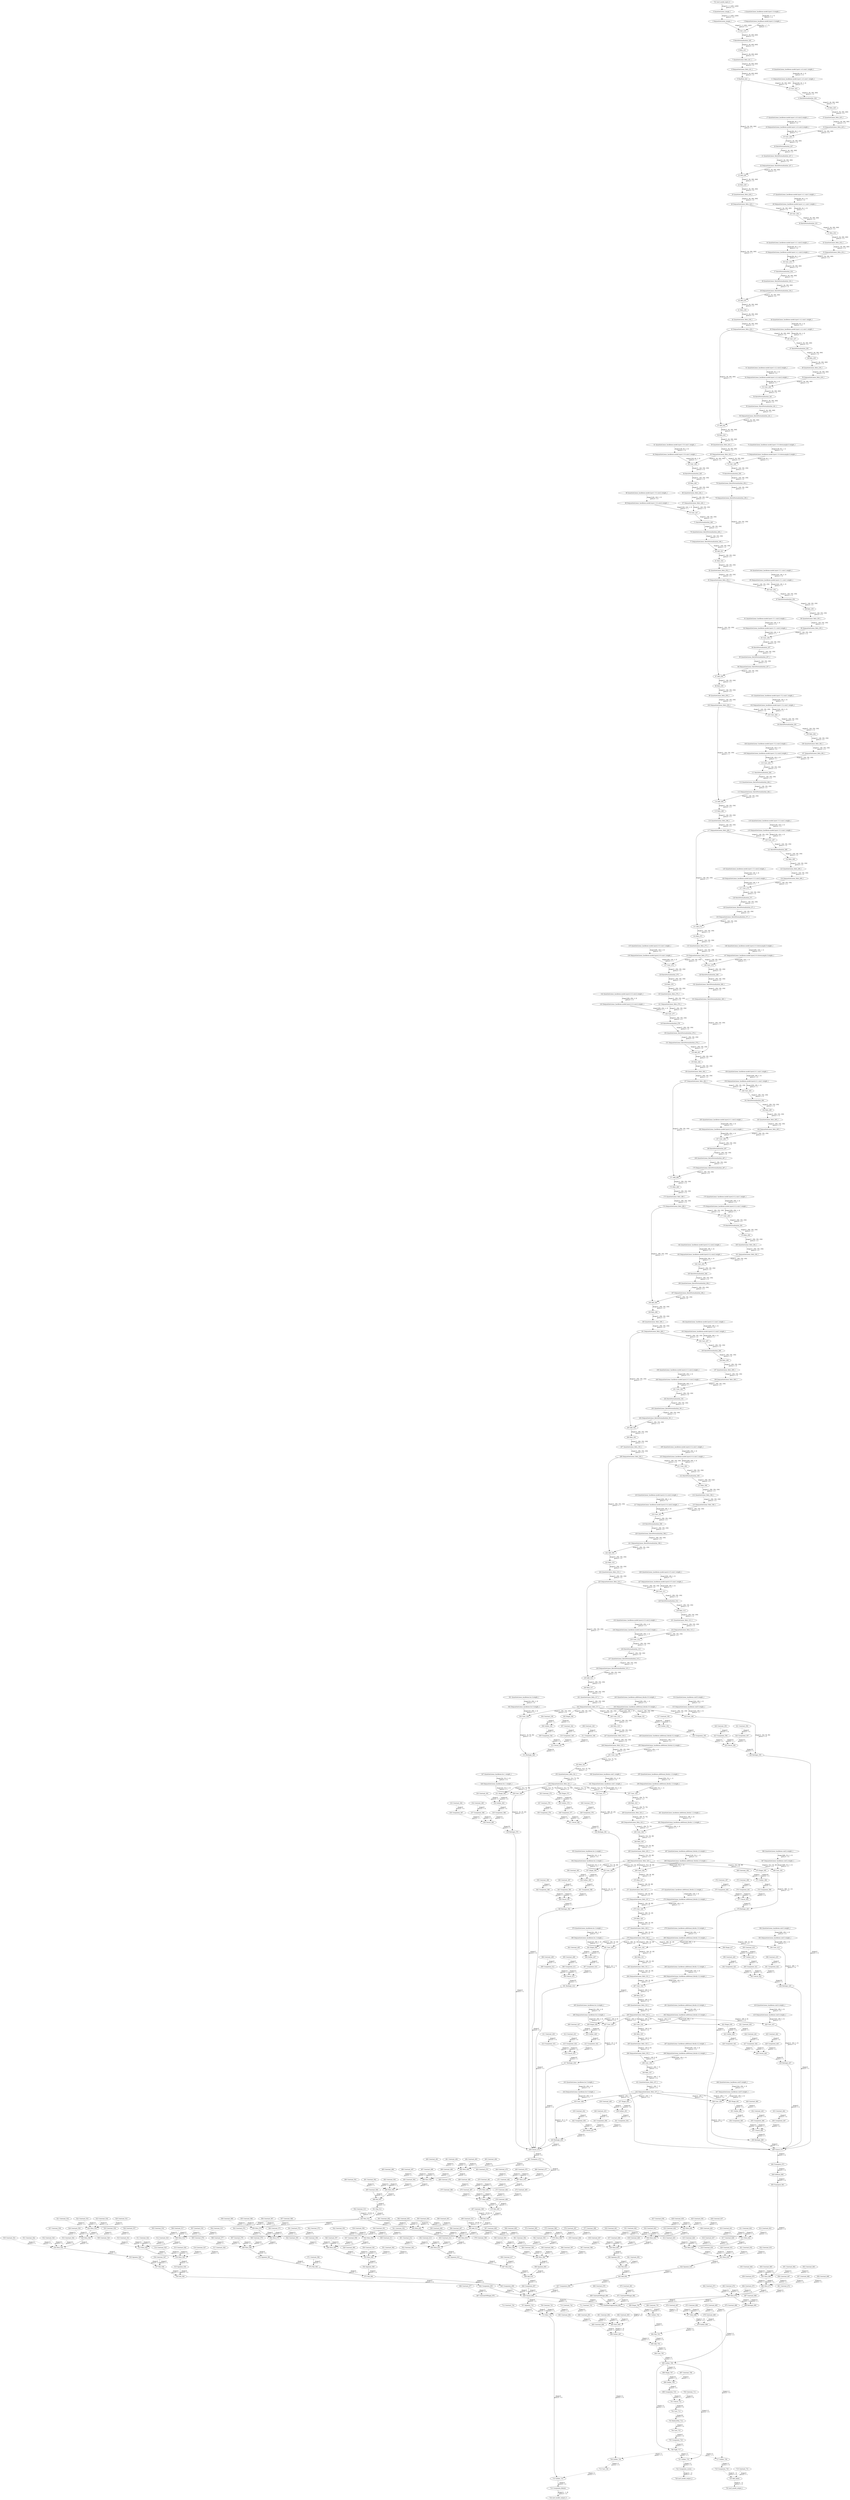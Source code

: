 strict digraph  {
"0 QuantizeLinear_image_1" [id=0, type=QuantizeLinear];
"1 DequantizeLinear_image_1" [id=1, type=DequantizeLinear];
"2 QuantizeLinear_backbone.model.layer1.0.weight_1" [id=2, type=QuantizeLinear];
"3 DequantizeLinear_backbone.model.layer1.0.weight_1" [id=3, type=DequantizeLinear];
"4 Conv_219" [id=4, type=Conv];
"5 BatchNormalization_220" [id=5, type=BatchNormalization];
"6 Relu_221" [id=6, type=Relu];
"7 QuantizeLinear_Relu_221_1" [id=7, type=QuantizeLinear];
"8 DequantizeLinear_Relu_221_1" [id=8, type=DequantizeLinear];
"9 MaxPool_222" [id=9, type=MaxPool];
"10 QuantizeLinear_backbone.model.layer1.4.0.conv1.weight_1" [id=10, type=QuantizeLinear];
"11 DequantizeLinear_backbone.model.layer1.4.0.conv1.weight_1" [id=11, type=DequantizeLinear];
"12 Conv_223" [id=12, type=Conv];
"13 BatchNormalization_224" [id=13, type=BatchNormalization];
"14 Relu_225" [id=14, type=Relu];
"15 QuantizeLinear_Relu_225_1" [id=15, type=QuantizeLinear];
"16 DequantizeLinear_Relu_225_1" [id=16, type=DequantizeLinear];
"17 QuantizeLinear_backbone.model.layer1.4.0.conv2.weight_1" [id=17, type=QuantizeLinear];
"18 DequantizeLinear_backbone.model.layer1.4.0.conv2.weight_1" [id=18, type=DequantizeLinear];
"19 Conv_226" [id=19, type=Conv];
"20 BatchNormalization_227" [id=20, type=BatchNormalization];
"21 QuantizeLinear_BatchNormalization_227_1" [id=21, type=QuantizeLinear];
"22 DequantizeLinear_BatchNormalization_227_1" [id=22, type=DequantizeLinear];
"23 Add_228" [id=23, type=Add];
"24 Relu_229" [id=24, type=Relu];
"25 QuantizeLinear_Relu_229_1" [id=25, type=QuantizeLinear];
"26 DequantizeLinear_Relu_229_1" [id=26, type=DequantizeLinear];
"27 QuantizeLinear_backbone.model.layer1.4.1.conv1.weight_1" [id=27, type=QuantizeLinear];
"28 DequantizeLinear_backbone.model.layer1.4.1.conv1.weight_1" [id=28, type=DequantizeLinear];
"29 Conv_230" [id=29, type=Conv];
"30 BatchNormalization_231" [id=30, type=BatchNormalization];
"31 Relu_232" [id=31, type=Relu];
"32 QuantizeLinear_Relu_232_1" [id=32, type=QuantizeLinear];
"33 DequantizeLinear_Relu_232_1" [id=33, type=DequantizeLinear];
"34 QuantizeLinear_backbone.model.layer1.4.1.conv2.weight_1" [id=34, type=QuantizeLinear];
"35 DequantizeLinear_backbone.model.layer1.4.1.conv2.weight_1" [id=35, type=DequantizeLinear];
"36 Conv_233" [id=36, type=Conv];
"37 BatchNormalization_234" [id=37, type=BatchNormalization];
"38 QuantizeLinear_BatchNormalization_234_1" [id=38, type=QuantizeLinear];
"39 DequantizeLinear_BatchNormalization_234_1" [id=39, type=DequantizeLinear];
"40 Add_235" [id=40, type=Add];
"41 Relu_236" [id=41, type=Relu];
"42 QuantizeLinear_Relu_236_1" [id=42, type=QuantizeLinear];
"43 DequantizeLinear_Relu_236_1" [id=43, type=DequantizeLinear];
"44 QuantizeLinear_backbone.model.layer1.4.2.conv1.weight_1" [id=44, type=QuantizeLinear];
"45 DequantizeLinear_backbone.model.layer1.4.2.conv1.weight_1" [id=45, type=DequantizeLinear];
"46 Conv_237" [id=46, type=Conv];
"47 BatchNormalization_238" [id=47, type=BatchNormalization];
"48 Relu_239" [id=48, type=Relu];
"49 QuantizeLinear_Relu_239_1" [id=49, type=QuantizeLinear];
"50 DequantizeLinear_Relu_239_1" [id=50, type=DequantizeLinear];
"51 QuantizeLinear_backbone.model.layer1.4.2.conv2.weight_1" [id=51, type=QuantizeLinear];
"52 DequantizeLinear_backbone.model.layer1.4.2.conv2.weight_1" [id=52, type=DequantizeLinear];
"53 Conv_240" [id=53, type=Conv];
"54 BatchNormalization_241" [id=54, type=BatchNormalization];
"55 QuantizeLinear_BatchNormalization_241_1" [id=55, type=QuantizeLinear];
"56 DequantizeLinear_BatchNormalization_241_1" [id=56, type=DequantizeLinear];
"57 Add_242" [id=57, type=Add];
"58 Relu_243" [id=58, type=Relu];
"59 QuantizeLinear_Relu_243_1" [id=59, type=QuantizeLinear];
"60 DequantizeLinear_Relu_243_1" [id=60, type=DequantizeLinear];
"61 QuantizeLinear_backbone.model.layer1.5.0.conv1.weight_1" [id=61, type=QuantizeLinear];
"62 DequantizeLinear_backbone.model.layer1.5.0.conv1.weight_1" [id=62, type=DequantizeLinear];
"63 Conv_244" [id=63, type=Conv];
"64 BatchNormalization_245" [id=64, type=BatchNormalization];
"65 Relu_246" [id=65, type=Relu];
"66 QuantizeLinear_Relu_246_1" [id=66, type=QuantizeLinear];
"67 DequantizeLinear_Relu_246_1" [id=67, type=DequantizeLinear];
"68 QuantizeLinear_backbone.model.layer1.5.0.conv2.weight_1" [id=68, type=QuantizeLinear];
"69 DequantizeLinear_backbone.model.layer1.5.0.conv2.weight_1" [id=69, type=DequantizeLinear];
"70 Conv_247" [id=70, type=Conv];
"71 BatchNormalization_248" [id=71, type=BatchNormalization];
"72 QuantizeLinear_backbone.model.layer1.5.0.downsample.0.weight_1" [id=72, type=QuantizeLinear];
"73 DequantizeLinear_backbone.model.layer1.5.0.downsample.0.weight_1" [id=73, type=DequantizeLinear];
"74 Conv_249" [id=74, type=Conv];
"75 BatchNormalization_250" [id=75, type=BatchNormalization];
"76 QuantizeLinear_BatchNormalization_248_1" [id=76, type=QuantizeLinear];
"77 DequantizeLinear_BatchNormalization_248_1" [id=77, type=DequantizeLinear];
"78 QuantizeLinear_BatchNormalization_250_1" [id=78, type=QuantizeLinear];
"79 DequantizeLinear_BatchNormalization_250_1" [id=79, type=DequantizeLinear];
"80 Add_251" [id=80, type=Add];
"81 Relu_252" [id=81, type=Relu];
"82 QuantizeLinear_Relu_252_1" [id=82, type=QuantizeLinear];
"83 DequantizeLinear_Relu_252_1" [id=83, type=DequantizeLinear];
"84 QuantizeLinear_backbone.model.layer1.5.1.conv1.weight_1" [id=84, type=QuantizeLinear];
"85 DequantizeLinear_backbone.model.layer1.5.1.conv1.weight_1" [id=85, type=DequantizeLinear];
"86 Conv_253" [id=86, type=Conv];
"87 BatchNormalization_254" [id=87, type=BatchNormalization];
"88 Relu_255" [id=88, type=Relu];
"89 QuantizeLinear_Relu_255_1" [id=89, type=QuantizeLinear];
"90 DequantizeLinear_Relu_255_1" [id=90, type=DequantizeLinear];
"91 QuantizeLinear_backbone.model.layer1.5.1.conv2.weight_1" [id=91, type=QuantizeLinear];
"92 DequantizeLinear_backbone.model.layer1.5.1.conv2.weight_1" [id=92, type=DequantizeLinear];
"93 Conv_256" [id=93, type=Conv];
"94 BatchNormalization_257" [id=94, type=BatchNormalization];
"95 QuantizeLinear_BatchNormalization_257_1" [id=95, type=QuantizeLinear];
"96 DequantizeLinear_BatchNormalization_257_1" [id=96, type=DequantizeLinear];
"97 Add_258" [id=97, type=Add];
"98 Relu_259" [id=98, type=Relu];
"99 QuantizeLinear_Relu_259_1" [id=99, type=QuantizeLinear];
"100 DequantizeLinear_Relu_259_1" [id=100, type=DequantizeLinear];
"101 QuantizeLinear_backbone.model.layer1.5.2.conv1.weight_1" [id=101, type=QuantizeLinear];
"102 DequantizeLinear_backbone.model.layer1.5.2.conv1.weight_1" [id=102, type=DequantizeLinear];
"103 Conv_260" [id=103, type=Conv];
"104 BatchNormalization_261" [id=104, type=BatchNormalization];
"105 Relu_262" [id=105, type=Relu];
"106 QuantizeLinear_Relu_262_1" [id=106, type=QuantizeLinear];
"107 DequantizeLinear_Relu_262_1" [id=107, type=DequantizeLinear];
"108 QuantizeLinear_backbone.model.layer1.5.2.conv2.weight_1" [id=108, type=QuantizeLinear];
"109 DequantizeLinear_backbone.model.layer1.5.2.conv2.weight_1" [id=109, type=DequantizeLinear];
"110 Conv_263" [id=110, type=Conv];
"111 BatchNormalization_264" [id=111, type=BatchNormalization];
"112 QuantizeLinear_BatchNormalization_264_1" [id=112, type=QuantizeLinear];
"113 DequantizeLinear_BatchNormalization_264_1" [id=113, type=DequantizeLinear];
"114 Add_265" [id=114, type=Add];
"115 Relu_266" [id=115, type=Relu];
"116 QuantizeLinear_Relu_266_1" [id=116, type=QuantizeLinear];
"117 DequantizeLinear_Relu_266_1" [id=117, type=DequantizeLinear];
"118 QuantizeLinear_backbone.model.layer1.5.3.conv1.weight_1" [id=118, type=QuantizeLinear];
"119 DequantizeLinear_backbone.model.layer1.5.3.conv1.weight_1" [id=119, type=DequantizeLinear];
"120 Conv_267" [id=120, type=Conv];
"121 BatchNormalization_268" [id=121, type=BatchNormalization];
"122 Relu_269" [id=122, type=Relu];
"123 QuantizeLinear_Relu_269_1" [id=123, type=QuantizeLinear];
"124 DequantizeLinear_Relu_269_1" [id=124, type=DequantizeLinear];
"125 QuantizeLinear_backbone.model.layer1.5.3.conv2.weight_1" [id=125, type=QuantizeLinear];
"126 DequantizeLinear_backbone.model.layer1.5.3.conv2.weight_1" [id=126, type=DequantizeLinear];
"127 Conv_270" [id=127, type=Conv];
"128 BatchNormalization_271" [id=128, type=BatchNormalization];
"129 QuantizeLinear_BatchNormalization_271_1" [id=129, type=QuantizeLinear];
"130 DequantizeLinear_BatchNormalization_271_1" [id=130, type=DequantizeLinear];
"131 Add_272" [id=131, type=Add];
"132 Relu_273" [id=132, type=Relu];
"133 QuantizeLinear_Relu_273_1" [id=133, type=QuantizeLinear];
"134 DequantizeLinear_Relu_273_1" [id=134, type=DequantizeLinear];
"135 QuantizeLinear_backbone.model.layer2.0.0.conv1.weight_1" [id=135, type=QuantizeLinear];
"136 DequantizeLinear_backbone.model.layer2.0.0.conv1.weight_1" [id=136, type=DequantizeLinear];
"137 Conv_274" [id=137, type=Conv];
"138 BatchNormalization_275" [id=138, type=BatchNormalization];
"139 Relu_276" [id=139, type=Relu];
"140 QuantizeLinear_Relu_276_1" [id=140, type=QuantizeLinear];
"141 DequantizeLinear_Relu_276_1" [id=141, type=DequantizeLinear];
"142 QuantizeLinear_backbone.model.layer2.0.0.conv2.weight_1" [id=142, type=QuantizeLinear];
"143 DequantizeLinear_backbone.model.layer2.0.0.conv2.weight_1" [id=143, type=DequantizeLinear];
"144 Conv_277" [id=144, type=Conv];
"145 BatchNormalization_278" [id=145, type=BatchNormalization];
"146 QuantizeLinear_backbone.model.layer2.0.0.downsample.0.weight_1" [id=146, type=QuantizeLinear];
"147 DequantizeLinear_backbone.model.layer2.0.0.downsample.0.weight_1" [id=147, type=DequantizeLinear];
"148 Conv_279" [id=148, type=Conv];
"149 BatchNormalization_280" [id=149, type=BatchNormalization];
"150 QuantizeLinear_BatchNormalization_278_1" [id=150, type=QuantizeLinear];
"151 DequantizeLinear_BatchNormalization_278_1" [id=151, type=DequantizeLinear];
"152 QuantizeLinear_BatchNormalization_280_1" [id=152, type=QuantizeLinear];
"153 DequantizeLinear_BatchNormalization_280_1" [id=153, type=DequantizeLinear];
"154 Add_281" [id=154, type=Add];
"155 Relu_282" [id=155, type=Relu];
"156 QuantizeLinear_Relu_282_1" [id=156, type=QuantizeLinear];
"157 DequantizeLinear_Relu_282_1" [id=157, type=DequantizeLinear];
"158 QuantizeLinear_backbone.model.layer2.0.1.conv1.weight_1" [id=158, type=QuantizeLinear];
"159 DequantizeLinear_backbone.model.layer2.0.1.conv1.weight_1" [id=159, type=DequantizeLinear];
"160 Conv_283" [id=160, type=Conv];
"161 BatchNormalization_284" [id=161, type=BatchNormalization];
"162 Relu_285" [id=162, type=Relu];
"163 QuantizeLinear_Relu_285_1" [id=163, type=QuantizeLinear];
"164 DequantizeLinear_Relu_285_1" [id=164, type=DequantizeLinear];
"165 QuantizeLinear_backbone.model.layer2.0.1.conv2.weight_1" [id=165, type=QuantizeLinear];
"166 DequantizeLinear_backbone.model.layer2.0.1.conv2.weight_1" [id=166, type=DequantizeLinear];
"167 Conv_286" [id=167, type=Conv];
"168 BatchNormalization_287" [id=168, type=BatchNormalization];
"169 QuantizeLinear_BatchNormalization_287_1" [id=169, type=QuantizeLinear];
"170 DequantizeLinear_BatchNormalization_287_1" [id=170, type=DequantizeLinear];
"171 Add_288" [id=171, type=Add];
"172 Relu_289" [id=172, type=Relu];
"173 QuantizeLinear_Relu_289_1" [id=173, type=QuantizeLinear];
"174 DequantizeLinear_Relu_289_1" [id=174, type=DequantizeLinear];
"175 QuantizeLinear_backbone.model.layer2.0.2.conv1.weight_1" [id=175, type=QuantizeLinear];
"176 DequantizeLinear_backbone.model.layer2.0.2.conv1.weight_1" [id=176, type=DequantizeLinear];
"177 Conv_290" [id=177, type=Conv];
"178 BatchNormalization_291" [id=178, type=BatchNormalization];
"179 Relu_292" [id=179, type=Relu];
"180 QuantizeLinear_Relu_292_1" [id=180, type=QuantizeLinear];
"181 DequantizeLinear_Relu_292_1" [id=181, type=DequantizeLinear];
"182 QuantizeLinear_backbone.model.layer2.0.2.conv2.weight_1" [id=182, type=QuantizeLinear];
"183 DequantizeLinear_backbone.model.layer2.0.2.conv2.weight_1" [id=183, type=DequantizeLinear];
"184 Conv_293" [id=184, type=Conv];
"185 BatchNormalization_294" [id=185, type=BatchNormalization];
"186 QuantizeLinear_BatchNormalization_294_1" [id=186, type=QuantizeLinear];
"187 DequantizeLinear_BatchNormalization_294_1" [id=187, type=DequantizeLinear];
"188 Add_295" [id=188, type=Add];
"189 Relu_296" [id=189, type=Relu];
"190 QuantizeLinear_Relu_296_1" [id=190, type=QuantizeLinear];
"191 DequantizeLinear_Relu_296_1" [id=191, type=DequantizeLinear];
"192 QuantizeLinear_backbone.model.layer2.0.3.conv1.weight_1" [id=192, type=QuantizeLinear];
"193 DequantizeLinear_backbone.model.layer2.0.3.conv1.weight_1" [id=193, type=DequantizeLinear];
"194 Conv_297" [id=194, type=Conv];
"195 BatchNormalization_298" [id=195, type=BatchNormalization];
"196 Relu_299" [id=196, type=Relu];
"197 QuantizeLinear_Relu_299_1" [id=197, type=QuantizeLinear];
"198 DequantizeLinear_Relu_299_1" [id=198, type=DequantizeLinear];
"199 QuantizeLinear_backbone.model.layer2.0.3.conv2.weight_1" [id=199, type=QuantizeLinear];
"200 DequantizeLinear_backbone.model.layer2.0.3.conv2.weight_1" [id=200, type=DequantizeLinear];
"201 Conv_300" [id=201, type=Conv];
"202 BatchNormalization_301" [id=202, type=BatchNormalization];
"203 QuantizeLinear_BatchNormalization_301_1" [id=203, type=QuantizeLinear];
"204 DequantizeLinear_BatchNormalization_301_1" [id=204, type=DequantizeLinear];
"205 Add_302" [id=205, type=Add];
"206 Relu_303" [id=206, type=Relu];
"207 QuantizeLinear_Relu_303_1" [id=207, type=QuantizeLinear];
"208 DequantizeLinear_Relu_303_1" [id=208, type=DequantizeLinear];
"209 QuantizeLinear_backbone.model.layer2.0.4.conv1.weight_1" [id=209, type=QuantizeLinear];
"210 DequantizeLinear_backbone.model.layer2.0.4.conv1.weight_1" [id=210, type=DequantizeLinear];
"211 Conv_304" [id=211, type=Conv];
"212 BatchNormalization_305" [id=212, type=BatchNormalization];
"213 Relu_306" [id=213, type=Relu];
"214 QuantizeLinear_Relu_306_1" [id=214, type=QuantizeLinear];
"215 DequantizeLinear_Relu_306_1" [id=215, type=DequantizeLinear];
"216 QuantizeLinear_backbone.model.layer2.0.4.conv2.weight_1" [id=216, type=QuantizeLinear];
"217 DequantizeLinear_backbone.model.layer2.0.4.conv2.weight_1" [id=217, type=DequantizeLinear];
"218 Conv_307" [id=218, type=Conv];
"219 BatchNormalization_308" [id=219, type=BatchNormalization];
"220 QuantizeLinear_BatchNormalization_308_1" [id=220, type=QuantizeLinear];
"221 DequantizeLinear_BatchNormalization_308_1" [id=221, type=DequantizeLinear];
"222 Add_309" [id=222, type=Add];
"223 Relu_310" [id=223, type=Relu];
"224 QuantizeLinear_Relu_310_1" [id=224, type=QuantizeLinear];
"225 DequantizeLinear_Relu_310_1" [id=225, type=DequantizeLinear];
"226 QuantizeLinear_backbone.model.layer2.0.5.conv1.weight_1" [id=226, type=QuantizeLinear];
"227 DequantizeLinear_backbone.model.layer2.0.5.conv1.weight_1" [id=227, type=DequantizeLinear];
"228 Conv_311" [id=228, type=Conv];
"229 BatchNormalization_312" [id=229, type=BatchNormalization];
"230 Relu_313" [id=230, type=Relu];
"231 QuantizeLinear_Relu_313_1" [id=231, type=QuantizeLinear];
"232 DequantizeLinear_Relu_313_1" [id=232, type=DequantizeLinear];
"233 QuantizeLinear_backbone.model.layer2.0.5.conv2.weight_1" [id=233, type=QuantizeLinear];
"234 DequantizeLinear_backbone.model.layer2.0.5.conv2.weight_1" [id=234, type=DequantizeLinear];
"235 Conv_314" [id=235, type=Conv];
"236 BatchNormalization_315" [id=236, type=BatchNormalization];
"237 QuantizeLinear_BatchNormalization_315_1" [id=237, type=QuantizeLinear];
"238 DequantizeLinear_BatchNormalization_315_1" [id=238, type=DequantizeLinear];
"239 Add_316" [id=239, type=Add];
"240 Relu_317" [id=240, type=Relu];
"241 QuantizeLinear_Relu_317_1" [id=241, type=QuantizeLinear];
"242 DequantizeLinear_Relu_317_1" [id=242, type=DequantizeLinear];
"243 QuantizeLinear_backbone.additional_blocks.0.0.weight_1" [id=243, type=QuantizeLinear];
"244 DequantizeLinear_backbone.additional_blocks.0.0.weight_1" [id=244, type=DequantizeLinear];
"245 Conv_318" [id=245, type=Conv];
"246 Relu_319" [id=246, type=Relu];
"247 QuantizeLinear_Relu_319_1" [id=247, type=QuantizeLinear];
"248 DequantizeLinear_Relu_319_1" [id=248, type=DequantizeLinear];
"249 QuantizeLinear_backbone.additional_blocks.0.2.weight_1" [id=249, type=QuantizeLinear];
"250 DequantizeLinear_backbone.additional_blocks.0.2.weight_1" [id=250, type=DequantizeLinear];
"251 Conv_320" [id=251, type=Conv];
"252 Relu_321" [id=252, type=Relu];
"253 QuantizeLinear_Relu_321_1" [id=253, type=QuantizeLinear];
"254 DequantizeLinear_Relu_321_1" [id=254, type=DequantizeLinear];
"255 QuantizeLinear_backbone.additional_blocks.1.0.weight_1" [id=255, type=QuantizeLinear];
"256 DequantizeLinear_backbone.additional_blocks.1.0.weight_1" [id=256, type=DequantizeLinear];
"257 Conv_322" [id=257, type=Conv];
"258 Relu_323" [id=258, type=Relu];
"259 QuantizeLinear_Relu_323_1" [id=259, type=QuantizeLinear];
"260 DequantizeLinear_Relu_323_1" [id=260, type=DequantizeLinear];
"261 QuantizeLinear_backbone.additional_blocks.1.2.weight_1" [id=261, type=QuantizeLinear];
"262 DequantizeLinear_backbone.additional_blocks.1.2.weight_1" [id=262, type=DequantizeLinear];
"263 Conv_324" [id=263, type=Conv];
"264 Relu_325" [id=264, type=Relu];
"265 QuantizeLinear_Relu_325_1" [id=265, type=QuantizeLinear];
"266 DequantizeLinear_Relu_325_1" [id=266, type=DequantizeLinear];
"267 QuantizeLinear_backbone.additional_blocks.2.0.weight_1" [id=267, type=QuantizeLinear];
"268 DequantizeLinear_backbone.additional_blocks.2.0.weight_1" [id=268, type=DequantizeLinear];
"269 Conv_326" [id=269, type=Conv];
"270 Relu_327" [id=270, type=Relu];
"271 QuantizeLinear_Relu_327_1" [id=271, type=QuantizeLinear];
"272 DequantizeLinear_Relu_327_1" [id=272, type=DequantizeLinear];
"273 QuantizeLinear_backbone.additional_blocks.2.2.weight_1" [id=273, type=QuantizeLinear];
"274 DequantizeLinear_backbone.additional_blocks.2.2.weight_1" [id=274, type=DequantizeLinear];
"275 Conv_328" [id=275, type=Conv];
"276 Relu_329" [id=276, type=Relu];
"277 QuantizeLinear_Relu_329_1" [id=277, type=QuantizeLinear];
"278 DequantizeLinear_Relu_329_1" [id=278, type=DequantizeLinear];
"279 QuantizeLinear_backbone.additional_blocks.3.0.weight_1" [id=279, type=QuantizeLinear];
"280 DequantizeLinear_backbone.additional_blocks.3.0.weight_1" [id=280, type=DequantizeLinear];
"281 Conv_330" [id=281, type=Conv];
"282 Relu_331" [id=282, type=Relu];
"283 QuantizeLinear_Relu_331_1" [id=283, type=QuantizeLinear];
"284 DequantizeLinear_Relu_331_1" [id=284, type=DequantizeLinear];
"285 QuantizeLinear_backbone.additional_blocks.3.2.weight_1" [id=285, type=QuantizeLinear];
"286 DequantizeLinear_backbone.additional_blocks.3.2.weight_1" [id=286, type=DequantizeLinear];
"287 Conv_332" [id=287, type=Conv];
"288 Relu_333" [id=288, type=Relu];
"289 QuantizeLinear_Relu_333_1" [id=289, type=QuantizeLinear];
"290 DequantizeLinear_Relu_333_1" [id=290, type=DequantizeLinear];
"291 QuantizeLinear_backbone.additional_blocks.4.0.weight_1" [id=291, type=QuantizeLinear];
"292 DequantizeLinear_backbone.additional_blocks.4.0.weight_1" [id=292, type=DequantizeLinear];
"293 Conv_334" [id=293, type=Conv];
"294 Relu_335" [id=294, type=Relu];
"295 QuantizeLinear_Relu_335_1" [id=295, type=QuantizeLinear];
"296 DequantizeLinear_Relu_335_1" [id=296, type=DequantizeLinear];
"297 QuantizeLinear_backbone.additional_blocks.4.2.weight_1" [id=297, type=QuantizeLinear];
"298 DequantizeLinear_backbone.additional_blocks.4.2.weight_1" [id=298, type=DequantizeLinear];
"299 Conv_336" [id=299, type=Conv];
"300 Relu_337" [id=300, type=Relu];
"301 QuantizeLinear_backbone.loc.0.weight_1" [id=301, type=QuantizeLinear];
"302 DequantizeLinear_backbone.loc.0.weight_1" [id=302, type=DequantizeLinear];
"303 Conv_338" [id=303, type=Conv];
"304 Constant_339" [id=304, type=Constant];
"305 Shape_340" [id=305, type=Shape];
"306 Gather_341" [id=306, type=Gather];
"307 Constant_342" [id=307, type=Constant];
"308 Constant_343" [id=308, type=Constant];
"309 Unsqueeze_344" [id=309, type=Unsqueeze];
"310 Unsqueeze_345" [id=310, type=Unsqueeze];
"311 Unsqueeze_346" [id=311, type=Unsqueeze];
"312 Concat_347" [id=312, type=Concat];
"313 Reshape_348" [id=313, type=Reshape];
"314 QuantizeLinear_backbone.conf.0.weight_1" [id=314, type=QuantizeLinear];
"315 DequantizeLinear_backbone.conf.0.weight_1" [id=315, type=DequantizeLinear];
"316 Conv_349" [id=316, type=Conv];
"317 Constant_350" [id=317, type=Constant];
"318 Shape_351" [id=318, type=Shape];
"319 Gather_352" [id=319, type=Gather];
"320 Constant_353" [id=320, type=Constant];
"321 Constant_354" [id=321, type=Constant];
"322 Unsqueeze_355" [id=322, type=Unsqueeze];
"323 Unsqueeze_356" [id=323, type=Unsqueeze];
"324 Unsqueeze_357" [id=324, type=Unsqueeze];
"325 Concat_358" [id=325, type=Concat];
"326 Reshape_359" [id=326, type=Reshape];
"327 QuantizeLinear_backbone.loc.1.weight_1" [id=327, type=QuantizeLinear];
"328 DequantizeLinear_backbone.loc.1.weight_1" [id=328, type=DequantizeLinear];
"329 Conv_360" [id=329, type=Conv];
"330 Constant_361" [id=330, type=Constant];
"331 Shape_362" [id=331, type=Shape];
"332 Gather_363" [id=332, type=Gather];
"333 Constant_364" [id=333, type=Constant];
"334 Constant_365" [id=334, type=Constant];
"335 Unsqueeze_366" [id=335, type=Unsqueeze];
"336 Unsqueeze_367" [id=336, type=Unsqueeze];
"337 Unsqueeze_368" [id=337, type=Unsqueeze];
"338 Concat_369" [id=338, type=Concat];
"339 Reshape_370" [id=339, type=Reshape];
"340 QuantizeLinear_backbone.conf.1.weight_1" [id=340, type=QuantizeLinear];
"341 DequantizeLinear_backbone.conf.1.weight_1" [id=341, type=DequantizeLinear];
"342 Conv_371" [id=342, type=Conv];
"343 Constant_372" [id=343, type=Constant];
"344 Shape_373" [id=344, type=Shape];
"345 Gather_374" [id=345, type=Gather];
"346 Constant_375" [id=346, type=Constant];
"347 Constant_376" [id=347, type=Constant];
"348 Unsqueeze_377" [id=348, type=Unsqueeze];
"349 Unsqueeze_378" [id=349, type=Unsqueeze];
"350 Unsqueeze_379" [id=350, type=Unsqueeze];
"351 Concat_380" [id=351, type=Concat];
"352 Reshape_381" [id=352, type=Reshape];
"353 QuantizeLinear_backbone.loc.2.weight_1" [id=353, type=QuantizeLinear];
"354 DequantizeLinear_backbone.loc.2.weight_1" [id=354, type=DequantizeLinear];
"355 Conv_382" [id=355, type=Conv];
"356 Constant_383" [id=356, type=Constant];
"357 Shape_384" [id=357, type=Shape];
"358 Gather_385" [id=358, type=Gather];
"359 Constant_386" [id=359, type=Constant];
"360 Constant_387" [id=360, type=Constant];
"361 Unsqueeze_388" [id=361, type=Unsqueeze];
"362 Unsqueeze_389" [id=362, type=Unsqueeze];
"363 Unsqueeze_390" [id=363, type=Unsqueeze];
"364 Concat_391" [id=364, type=Concat];
"365 Reshape_392" [id=365, type=Reshape];
"366 QuantizeLinear_backbone.conf.2.weight_1" [id=366, type=QuantizeLinear];
"367 DequantizeLinear_backbone.conf.2.weight_1" [id=367, type=DequantizeLinear];
"368 Conv_393" [id=368, type=Conv];
"369 Constant_394" [id=369, type=Constant];
"370 Shape_395" [id=370, type=Shape];
"371 Gather_396" [id=371, type=Gather];
"372 Constant_397" [id=372, type=Constant];
"373 Constant_398" [id=373, type=Constant];
"374 Unsqueeze_399" [id=374, type=Unsqueeze];
"375 Unsqueeze_400" [id=375, type=Unsqueeze];
"376 Unsqueeze_401" [id=376, type=Unsqueeze];
"377 Concat_402" [id=377, type=Concat];
"378 Reshape_403" [id=378, type=Reshape];
"379 QuantizeLinear_backbone.loc.3.weight_1" [id=379, type=QuantizeLinear];
"380 DequantizeLinear_backbone.loc.3.weight_1" [id=380, type=DequantizeLinear];
"381 Conv_404" [id=381, type=Conv];
"382 Constant_405" [id=382, type=Constant];
"383 Shape_406" [id=383, type=Shape];
"384 Gather_407" [id=384, type=Gather];
"385 Constant_408" [id=385, type=Constant];
"386 Constant_409" [id=386, type=Constant];
"387 Unsqueeze_410" [id=387, type=Unsqueeze];
"388 Unsqueeze_411" [id=388, type=Unsqueeze];
"389 Unsqueeze_412" [id=389, type=Unsqueeze];
"390 Concat_413" [id=390, type=Concat];
"391 Reshape_414" [id=391, type=Reshape];
"392 QuantizeLinear_backbone.conf.3.weight_1" [id=392, type=QuantizeLinear];
"393 DequantizeLinear_backbone.conf.3.weight_1" [id=393, type=DequantizeLinear];
"394 Conv_415" [id=394, type=Conv];
"395 Constant_416" [id=395, type=Constant];
"396 Shape_417" [id=396, type=Shape];
"397 Gather_418" [id=397, type=Gather];
"398 Constant_419" [id=398, type=Constant];
"399 Constant_420" [id=399, type=Constant];
"400 Unsqueeze_421" [id=400, type=Unsqueeze];
"401 Unsqueeze_422" [id=401, type=Unsqueeze];
"402 Unsqueeze_423" [id=402, type=Unsqueeze];
"403 Concat_424" [id=403, type=Concat];
"404 Reshape_425" [id=404, type=Reshape];
"405 QuantizeLinear_backbone.loc.4.weight_1" [id=405, type=QuantizeLinear];
"406 DequantizeLinear_backbone.loc.4.weight_1" [id=406, type=DequantizeLinear];
"407 Conv_426" [id=407, type=Conv];
"408 Constant_427" [id=408, type=Constant];
"409 Shape_428" [id=409, type=Shape];
"410 Gather_429" [id=410, type=Gather];
"411 Constant_430" [id=411, type=Constant];
"412 Constant_431" [id=412, type=Constant];
"413 Unsqueeze_432" [id=413, type=Unsqueeze];
"414 Unsqueeze_433" [id=414, type=Unsqueeze];
"415 Unsqueeze_434" [id=415, type=Unsqueeze];
"416 Concat_435" [id=416, type=Concat];
"417 Reshape_436" [id=417, type=Reshape];
"418 QuantizeLinear_backbone.conf.4.weight_1" [id=418, type=QuantizeLinear];
"419 DequantizeLinear_backbone.conf.4.weight_1" [id=419, type=DequantizeLinear];
"420 Conv_437" [id=420, type=Conv];
"421 Constant_438" [id=421, type=Constant];
"422 Shape_439" [id=422, type=Shape];
"423 Gather_440" [id=423, type=Gather];
"424 Constant_441" [id=424, type=Constant];
"425 Constant_442" [id=425, type=Constant];
"426 Unsqueeze_443" [id=426, type=Unsqueeze];
"427 Unsqueeze_444" [id=427, type=Unsqueeze];
"428 Unsqueeze_445" [id=428, type=Unsqueeze];
"429 Concat_446" [id=429, type=Concat];
"430 Reshape_447" [id=430, type=Reshape];
"431 QuantizeLinear_Relu_337_1" [id=431, type=QuantizeLinear];
"432 DequantizeLinear_Relu_337_1" [id=432, type=DequantizeLinear];
"433 QuantizeLinear_backbone.loc.5.weight_1" [id=433, type=QuantizeLinear];
"434 DequantizeLinear_backbone.loc.5.weight_1" [id=434, type=DequantizeLinear];
"435 Conv_448" [id=435, type=Conv];
"436 Constant_449" [id=436, type=Constant];
"437 Shape_450" [id=437, type=Shape];
"438 Gather_451" [id=438, type=Gather];
"439 Constant_452" [id=439, type=Constant];
"440 Constant_453" [id=440, type=Constant];
"441 Unsqueeze_454" [id=441, type=Unsqueeze];
"442 Unsqueeze_455" [id=442, type=Unsqueeze];
"443 Unsqueeze_456" [id=443, type=Unsqueeze];
"444 Concat_457" [id=444, type=Concat];
"445 Reshape_458" [id=445, type=Reshape];
"446 QuantizeLinear_backbone.conf.5.weight_1" [id=446, type=QuantizeLinear];
"447 DequantizeLinear_backbone.conf.5.weight_1" [id=447, type=DequantizeLinear];
"448 Conv_459" [id=448, type=Conv];
"449 Constant_460" [id=449, type=Constant];
"450 Shape_461" [id=450, type=Shape];
"451 Gather_462" [id=451, type=Gather];
"452 Constant_463" [id=452, type=Constant];
"453 Constant_464" [id=453, type=Constant];
"454 Unsqueeze_465" [id=454, type=Unsqueeze];
"455 Unsqueeze_466" [id=455, type=Unsqueeze];
"456 Unsqueeze_467" [id=456, type=Unsqueeze];
"457 Concat_468" [id=457, type=Concat];
"458 Reshape_469" [id=458, type=Reshape];
"459 Concat_470" [id=459, type=Concat];
"460 Concat_471" [id=460, type=Concat];
"461 Transpose_472" [id=461, type=Transpose];
"462 Transpose_473" [id=462, type=Transpose];
"463 Constant_474" [id=463, type=Constant];
"464 Constant_475" [id=464, type=Constant];
"465 Constant_476" [id=465, type=Constant];
"466 Constant_477" [id=466, type=Constant];
"467 Slice_478" [id=467, type=Slice];
"468 Constant_479" [id=468, type=Constant];
"469 Constant_480" [id=469, type=Constant];
"470 Constant_481" [id=470, type=Constant];
"471 Constant_482" [id=471, type=Constant];
"472 Slice_483" [id=472, type=Slice];
"473 Constant_484" [id=473, type=Constant];
"474 Constant_485" [id=474, type=Constant];
"475 Constant_486" [id=475, type=Constant];
"476 Constant_487" [id=476, type=Constant];
"477 Slice_488" [id=477, type=Slice];
"478 Constant_489" [id=478, type=Constant];
"479 Mul_490" [id=479, type=Mul];
"480 Constant_491" [id=480, type=Constant];
"481 Constant_492" [id=481, type=Constant];
"482 Constant_493" [id=482, type=Constant];
"483 Constant_494" [id=483, type=Constant];
"484 Slice_495" [id=484, type=Slice];
"485 Constant_496" [id=485, type=Constant];
"486 Constant_497" [id=486, type=Constant];
"487 Constant_498" [id=487, type=Constant];
"488 Constant_499" [id=488, type=Constant];
"489 Slice_500" [id=489, type=Slice];
"490 Constant_501" [id=490, type=Constant];
"491 Constant_502" [id=491, type=Constant];
"492 Constant_503" [id=492, type=Constant];
"493 Constant_504" [id=493, type=Constant];
"494 Slice_505" [id=494, type=Slice];
"495 Constant_506" [id=495, type=Constant];
"496 Mul_507" [id=496, type=Mul];
"497 Constant_508" [id=497, type=Constant];
"498 Mul_509" [id=498, type=Mul];
"499 Constant_510" [id=499, type=Constant];
"500 Add_511" [id=500, type=Add];
"501 Exp_512" [id=501, type=Exp];
"502 Constant_513" [id=502, type=Constant];
"503 Mul_514" [id=503, type=Mul];
"504 Constant_515" [id=504, type=Constant];
"505 Constant_516" [id=505, type=Constant];
"506 Constant_517" [id=506, type=Constant];
"507 Constant_518" [id=507, type=Constant];
"508 Slice_519" [id=508, type=Slice];
"509 Constant_520" [id=509, type=Constant];
"510 Constant_521" [id=510, type=Constant];
"511 Constant_522" [id=511, type=Constant];
"512 Constant_523" [id=512, type=Constant];
"513 Slice_524" [id=513, type=Slice];
"514 Constant_525" [id=514, type=Constant];
"515 Constant_526" [id=515, type=Constant];
"516 Constant_527" [id=516, type=Constant];
"517 Constant_528" [id=517, type=Constant];
"518 Slice_529" [id=518, type=Slice];
"519 Squeeze_530" [id=519, type=Squeeze];
"520 Constant_531" [id=520, type=Constant];
"521 Constant_532" [id=521, type=Constant];
"522 Constant_533" [id=522, type=Constant];
"523 Constant_534" [id=523, type=Constant];
"524 Slice_535" [id=524, type=Slice];
"525 Constant_536" [id=525, type=Constant];
"526 Constant_537" [id=526, type=Constant];
"527 Constant_538" [id=527, type=Constant];
"528 Constant_539" [id=528, type=Constant];
"529 Slice_540" [id=529, type=Slice];
"530 Constant_541" [id=530, type=Constant];
"531 Constant_542" [id=531, type=Constant];
"532 Constant_543" [id=532, type=Constant];
"533 Constant_544" [id=533, type=Constant];
"534 Slice_545" [id=534, type=Slice];
"535 Squeeze_546" [id=535, type=Squeeze];
"536 Constant_547" [id=536, type=Constant];
"537 Mul_548" [id=537, type=Mul];
"538 Sub_549" [id=538, type=Sub];
"539 Constant_550" [id=539, type=Constant];
"540 Constant_551" [id=540, type=Constant];
"541 Constant_552" [id=541, type=Constant];
"542 Constant_553" [id=542, type=Constant];
"543 Slice_554" [id=543, type=Slice];
"544 Constant_555" [id=544, type=Constant];
"545 Constant_556" [id=545, type=Constant];
"546 Constant_557" [id=546, type=Constant];
"547 Constant_558" [id=547, type=Constant];
"548 Slice_559" [id=548, type=Slice];
"549 Constant_560" [id=549, type=Constant];
"550 Constant_561" [id=550, type=Constant];
"551 Constant_562" [id=551, type=Constant];
"552 Constant_563" [id=552, type=Constant];
"553 Slice_564" [id=553, type=Slice];
"554 Squeeze_565" [id=554, type=Squeeze];
"555 Constant_566" [id=555, type=Constant];
"556 Constant_567" [id=556, type=Constant];
"557 Constant_568" [id=557, type=Constant];
"558 Constant_569" [id=558, type=Constant];
"559 Slice_570" [id=559, type=Slice];
"560 Constant_571" [id=560, type=Constant];
"561 Constant_572" [id=561, type=Constant];
"562 Constant_573" [id=562, type=Constant];
"563 Constant_574" [id=563, type=Constant];
"564 Slice_575" [id=564, type=Slice];
"565 Constant_576" [id=565, type=Constant];
"566 Constant_577" [id=566, type=Constant];
"567 Constant_578" [id=567, type=Constant];
"568 Constant_579" [id=568, type=Constant];
"569 Slice_580" [id=569, type=Slice];
"570 Squeeze_581" [id=570, type=Squeeze];
"571 Constant_582" [id=571, type=Constant];
"572 Mul_583" [id=572, type=Mul];
"573 Sub_584" [id=573, type=Sub];
"574 Constant_585" [id=574, type=Constant];
"575 Constant_586" [id=575, type=Constant];
"576 Constant_587" [id=576, type=Constant];
"577 Constant_588" [id=577, type=Constant];
"578 Slice_589" [id=578, type=Slice];
"579 Constant_590" [id=579, type=Constant];
"580 Constant_591" [id=580, type=Constant];
"581 Constant_592" [id=581, type=Constant];
"582 Constant_593" [id=582, type=Constant];
"583 Slice_594" [id=583, type=Slice];
"584 Constant_595" [id=584, type=Constant];
"585 Constant_596" [id=585, type=Constant];
"586 Constant_597" [id=586, type=Constant];
"587 Constant_598" [id=587, type=Constant];
"588 Slice_599" [id=588, type=Slice];
"589 Squeeze_600" [id=589, type=Squeeze];
"590 Constant_601" [id=590, type=Constant];
"591 Constant_602" [id=591, type=Constant];
"592 Constant_603" [id=592, type=Constant];
"593 Constant_604" [id=593, type=Constant];
"594 Slice_605" [id=594, type=Slice];
"595 Constant_606" [id=595, type=Constant];
"596 Constant_607" [id=596, type=Constant];
"597 Constant_608" [id=597, type=Constant];
"598 Constant_609" [id=598, type=Constant];
"599 Slice_610" [id=599, type=Slice];
"600 Constant_611" [id=600, type=Constant];
"601 Constant_612" [id=601, type=Constant];
"602 Constant_613" [id=602, type=Constant];
"603 Constant_614" [id=603, type=Constant];
"604 Slice_615" [id=604, type=Slice];
"605 Squeeze_616" [id=605, type=Squeeze];
"606 Constant_617" [id=606, type=Constant];
"607 Mul_618" [id=607, type=Mul];
"608 Add_619" [id=608, type=Add];
"609 Constant_620" [id=609, type=Constant];
"610 Constant_621" [id=610, type=Constant];
"611 Constant_622" [id=611, type=Constant];
"612 Constant_623" [id=612, type=Constant];
"613 Slice_624" [id=613, type=Slice];
"614 Constant_625" [id=614, type=Constant];
"615 Constant_626" [id=615, type=Constant];
"616 Constant_627" [id=616, type=Constant];
"617 Constant_628" [id=617, type=Constant];
"618 Slice_629" [id=618, type=Slice];
"619 Constant_630" [id=619, type=Constant];
"620 Constant_631" [id=620, type=Constant];
"621 Constant_632" [id=621, type=Constant];
"622 Constant_633" [id=622, type=Constant];
"623 Slice_634" [id=623, type=Slice];
"624 Squeeze_635" [id=624, type=Squeeze];
"625 Constant_636" [id=625, type=Constant];
"626 Constant_637" [id=626, type=Constant];
"627 Constant_638" [id=627, type=Constant];
"628 Constant_639" [id=628, type=Constant];
"629 Slice_640" [id=629, type=Slice];
"630 Constant_641" [id=630, type=Constant];
"631 Constant_642" [id=631, type=Constant];
"632 Constant_643" [id=632, type=Constant];
"633 Constant_644" [id=633, type=Constant];
"634 Slice_645" [id=634, type=Slice];
"635 Constant_646" [id=635, type=Constant];
"636 Constant_647" [id=636, type=Constant];
"637 Constant_648" [id=637, type=Constant];
"638 Constant_649" [id=638, type=Constant];
"639 Slice_650" [id=639, type=Slice];
"640 Squeeze_651" [id=640, type=Squeeze];
"641 Constant_652" [id=641, type=Constant];
"642 Mul_653" [id=642, type=Mul];
"643 Add_654" [id=643, type=Add];
"644 Unsqueeze_655" [id=644, type=Unsqueeze];
"645 Unsqueeze_656" [id=645, type=Unsqueeze];
"646 Unsqueeze_657" [id=646, type=Unsqueeze];
"647 Unsqueeze_658" [id=647, type=Unsqueeze];
"648 Concat_659" [id=648, type=Concat];
"649 Softmax_660" [id=649, type=Softmax];
"650 Transpose_661" [id=650, type=Transpose];
"651 Constant_662" [id=651, type=Constant];
"652 Constant_663" [id=652, type=Constant];
"653 Constant_664" [id=653, type=Constant];
"654 Constant_665" [id=654, type=Constant];
"655 Slice_666" [id=655, type=Slice];
"656 Constant_667" [id=656, type=Constant];
"657 Constant_668" [id=657, type=Constant];
"658 Constant_669" [id=658, type=Constant];
"659 Constant_670" [id=659, type=Constant];
"660 Slice_671" [id=660, type=Slice];
"661 Constant_672" [id=661, type=Constant];
"662 Constant_673" [id=662, type=Constant];
"663 Constant_674" [id=663, type=Constant];
"664 Constant_675" [id=664, type=Constant];
"665 Slice_676" [id=665, type=Slice];
"666 Constant_677" [id=666, type=Constant];
"667 ConstantOfShape_678" [id=667, type=ConstantOfShape];
"668 Constant_679" [id=668, type=Constant];
"669 ConstantOfShape_680" [id=669, type=ConstantOfShape];
"670 Constant_681" [id=670, type=Constant];
"671 ConstantOfShape_682" [id=671, type=ConstantOfShape];
"672 NonMaxSuppression_683" [id=672, type=NonMaxSuppression];
"673 Constant_684" [id=673, type=Constant];
"674 Constant_685" [id=674, type=Constant];
"675 Constant_686" [id=675, type=Constant];
"676 Constant_687" [id=676, type=Constant];
"677 Slice_688" [id=677, type=Slice];
"678 Constant_689" [id=678, type=Constant];
"679 Gather_690" [id=679, type=Gather];
"680 Constant_691" [id=680, type=Constant];
"681 Constant_692" [id=681, type=Constant];
"682 Constant_693" [id=682, type=Constant];
"683 Constant_694" [id=683, type=Constant];
"684 Slice_695" [id=684, type=Slice];
"685 Constant_696" [id=685, type=Constant];
"686 Gather_697" [id=686, type=Gather];
"687 Constant_698" [id=687, type=Constant];
"688 Reshape_699" [id=688, type=Reshape];
"689 Shape_700" [id=689, type=Shape];
"690 Constant_701" [id=690, type=Constant];
"691 Gather_702" [id=691, type=Gather];
"692 Mul_703" [id=692, type=Mul];
"693 Add_704" [id=693, type=Add];
"694 Cast_705" [id=694, type=Cast];
"695 Gather_706" [id=695, type=Gather];
"696 Shape_707" [id=696, type=Shape];
"697 Constant_708" [id=697, type=Constant];
"698 Gather_709" [id=698, type=Gather];
"699 Unsqueeze_710" [id=699, type=Unsqueeze];
"700 Constant_711" [id=700, type=Constant];
"701 Concat_712" [id=701, type=Concat];
"702 Cast_713" [id=702, type=Cast];
"703 ReduceMin_714" [id=703, type=ReduceMin];
"704 Cast_715" [id=704, type=Cast];
"705 Unsqueeze_716" [id=705, type=Unsqueeze];
"706 TopK_717" [id=706, type=TopK];
"707 Squeeze_719" [id=707, type=Squeeze];
"708 Gather_720" [id=708, type=Gather];
"709 Constant_721" [id=709, type=Constant];
"710 Constant_722" [id=710, type=Constant];
"711 Constant_723" [id=711, type=Constant];
"712 Constant_724" [id=712, type=Constant];
"713 Slice_725" [id=713, type=Slice];
"714 Cast_726" [id=714, type=Cast];
"715 Gather_727" [id=715, type=Gather];
"716 Unsqueeze_bboxes" [id=716, type=Unsqueeze];
"717 Gather_729" [id=717, type=Gather];
"718 Unsqueeze_730" [id=718, type=Unsqueeze];
"719 Constant_731" [id=719, type=Constant];
"720 Add_labels" [id=720, type=Add];
"721 Gather_733" [id=721, type=Gather];
"722 Unsqueeze_scores" [id=722, type=Unsqueeze];
"723 nncf_model_input_0" [id=723, type=nncf_model_input];
"724 nncf_model_output_0" [id=724, type=nncf_model_output];
"725 nncf_model_output_1" [id=725, type=nncf_model_output];
"726 nncf_model_output_2" [id=726, type=nncf_model_output];
"0 QuantizeLinear_image_1" -> "1 DequantizeLinear_image_1"  [label="shape:[1, 3, 1200, 1200]\nports:0 -> 0", style=dashed];
"1 DequantizeLinear_image_1" -> "4 Conv_219"  [label="shape:[1, 3, 1200, 1200]\nports:0 -> 0", style=solid];
"2 QuantizeLinear_backbone.model.layer1.0.weight_1" -> "3 DequantizeLinear_backbone.model.layer1.0.weight_1"  [label="shape:[64, 3, 7, 7]\nports:0 -> 0", style=dashed];
"3 DequantizeLinear_backbone.model.layer1.0.weight_1" -> "4 Conv_219"  [label="shape:[64, 3, 7, 7]\nports:0 -> 1", style=solid];
"4 Conv_219" -> "5 BatchNormalization_220"  [label="shape:[1, 64, 600, 600]\nports:0 -> 0", style=solid];
"5 BatchNormalization_220" -> "6 Relu_221"  [label="shape:[1, 64, 600, 600]\nports:0 -> 0", style=solid];
"6 Relu_221" -> "7 QuantizeLinear_Relu_221_1"  [label="shape:[1, 64, 600, 600]\nports:0 -> 0", style=solid];
"7 QuantizeLinear_Relu_221_1" -> "8 DequantizeLinear_Relu_221_1"  [label="shape:[1, 64, 600, 600]\nports:0 -> 0", style=dashed];
"8 DequantizeLinear_Relu_221_1" -> "9 MaxPool_222"  [label="shape:[1, 64, 600, 600]\nports:0 -> 0", style=solid];
"9 MaxPool_222" -> "12 Conv_223"  [label="shape:[1, 64, 300, 300]\nports:0 -> 0", style=solid];
"9 MaxPool_222" -> "23 Add_228"  [label="shape:[1, 64, 300, 300]\nports:0 -> 1", style=solid];
"10 QuantizeLinear_backbone.model.layer1.4.0.conv1.weight_1" -> "11 DequantizeLinear_backbone.model.layer1.4.0.conv1.weight_1"  [label="shape:[64, 64, 3, 3]\nports:0 -> 0", style=dashed];
"11 DequantizeLinear_backbone.model.layer1.4.0.conv1.weight_1" -> "12 Conv_223"  [label="shape:[64, 64, 3, 3]\nports:0 -> 1", style=solid];
"12 Conv_223" -> "13 BatchNormalization_224"  [label="shape:[1, 64, 300, 300]\nports:0 -> 0", style=solid];
"13 BatchNormalization_224" -> "14 Relu_225"  [label="shape:[1, 64, 300, 300]\nports:0 -> 0", style=solid];
"14 Relu_225" -> "15 QuantizeLinear_Relu_225_1"  [label="shape:[1, 64, 300, 300]\nports:0 -> 0", style=solid];
"15 QuantizeLinear_Relu_225_1" -> "16 DequantizeLinear_Relu_225_1"  [label="shape:[1, 64, 300, 300]\nports:0 -> 0", style=dashed];
"16 DequantizeLinear_Relu_225_1" -> "19 Conv_226"  [label="shape:[1, 64, 300, 300]\nports:0 -> 0", style=solid];
"17 QuantizeLinear_backbone.model.layer1.4.0.conv2.weight_1" -> "18 DequantizeLinear_backbone.model.layer1.4.0.conv2.weight_1"  [label="shape:[64, 64, 3, 3]\nports:0 -> 0", style=dashed];
"18 DequantizeLinear_backbone.model.layer1.4.0.conv2.weight_1" -> "19 Conv_226"  [label="shape:[64, 64, 3, 3]\nports:0 -> 1", style=solid];
"19 Conv_226" -> "20 BatchNormalization_227"  [label="shape:[1, 64, 300, 300]\nports:0 -> 0", style=solid];
"20 BatchNormalization_227" -> "21 QuantizeLinear_BatchNormalization_227_1"  [label="shape:[1, 64, 300, 300]\nports:0 -> 0", style=solid];
"21 QuantizeLinear_BatchNormalization_227_1" -> "22 DequantizeLinear_BatchNormalization_227_1"  [label="shape:[1, 64, 300, 300]\nports:0 -> 0", style=dashed];
"22 DequantizeLinear_BatchNormalization_227_1" -> "23 Add_228"  [label="shape:[1, 64, 300, 300]\nports:0 -> 0", style=solid];
"23 Add_228" -> "24 Relu_229"  [label="shape:[1, 64, 300, 300]\nports:0 -> 0", style=solid];
"24 Relu_229" -> "25 QuantizeLinear_Relu_229_1"  [label="shape:[1, 64, 300, 300]\nports:0 -> 0", style=solid];
"25 QuantizeLinear_Relu_229_1" -> "26 DequantizeLinear_Relu_229_1"  [label="shape:[1, 64, 300, 300]\nports:0 -> 0", style=dashed];
"26 DequantizeLinear_Relu_229_1" -> "29 Conv_230"  [label="shape:[1, 64, 300, 300]\nports:0 -> 0", style=solid];
"26 DequantizeLinear_Relu_229_1" -> "40 Add_235"  [label="shape:[1, 64, 300, 300]\nports:0 -> 1", style=solid];
"27 QuantizeLinear_backbone.model.layer1.4.1.conv1.weight_1" -> "28 DequantizeLinear_backbone.model.layer1.4.1.conv1.weight_1"  [label="shape:[64, 64, 3, 3]\nports:0 -> 0", style=dashed];
"28 DequantizeLinear_backbone.model.layer1.4.1.conv1.weight_1" -> "29 Conv_230"  [label="shape:[64, 64, 3, 3]\nports:0 -> 1", style=solid];
"29 Conv_230" -> "30 BatchNormalization_231"  [label="shape:[1, 64, 300, 300]\nports:0 -> 0", style=solid];
"30 BatchNormalization_231" -> "31 Relu_232"  [label="shape:[1, 64, 300, 300]\nports:0 -> 0", style=solid];
"31 Relu_232" -> "32 QuantizeLinear_Relu_232_1"  [label="shape:[1, 64, 300, 300]\nports:0 -> 0", style=solid];
"32 QuantizeLinear_Relu_232_1" -> "33 DequantizeLinear_Relu_232_1"  [label="shape:[1, 64, 300, 300]\nports:0 -> 0", style=dashed];
"33 DequantizeLinear_Relu_232_1" -> "36 Conv_233"  [label="shape:[1, 64, 300, 300]\nports:0 -> 0", style=solid];
"34 QuantizeLinear_backbone.model.layer1.4.1.conv2.weight_1" -> "35 DequantizeLinear_backbone.model.layer1.4.1.conv2.weight_1"  [label="shape:[64, 64, 3, 3]\nports:0 -> 0", style=dashed];
"35 DequantizeLinear_backbone.model.layer1.4.1.conv2.weight_1" -> "36 Conv_233"  [label="shape:[64, 64, 3, 3]\nports:0 -> 1", style=solid];
"36 Conv_233" -> "37 BatchNormalization_234"  [label="shape:[1, 64, 300, 300]\nports:0 -> 0", style=solid];
"37 BatchNormalization_234" -> "38 QuantizeLinear_BatchNormalization_234_1"  [label="shape:[1, 64, 300, 300]\nports:0 -> 0", style=solid];
"38 QuantizeLinear_BatchNormalization_234_1" -> "39 DequantizeLinear_BatchNormalization_234_1"  [label="shape:[1, 64, 300, 300]\nports:0 -> 0", style=dashed];
"39 DequantizeLinear_BatchNormalization_234_1" -> "40 Add_235"  [label="shape:[1, 64, 300, 300]\nports:0 -> 0", style=solid];
"40 Add_235" -> "41 Relu_236"  [label="shape:[1, 64, 300, 300]\nports:0 -> 0", style=solid];
"41 Relu_236" -> "42 QuantizeLinear_Relu_236_1"  [label="shape:[1, 64, 300, 300]\nports:0 -> 0", style=solid];
"42 QuantizeLinear_Relu_236_1" -> "43 DequantizeLinear_Relu_236_1"  [label="shape:[1, 64, 300, 300]\nports:0 -> 0", style=dashed];
"43 DequantizeLinear_Relu_236_1" -> "46 Conv_237"  [label="shape:[1, 64, 300, 300]\nports:0 -> 0", style=solid];
"43 DequantizeLinear_Relu_236_1" -> "57 Add_242"  [label="shape:[1, 64, 300, 300]\nports:0 -> 1", style=solid];
"44 QuantizeLinear_backbone.model.layer1.4.2.conv1.weight_1" -> "45 DequantizeLinear_backbone.model.layer1.4.2.conv1.weight_1"  [label="shape:[64, 64, 3, 3]\nports:0 -> 0", style=dashed];
"45 DequantizeLinear_backbone.model.layer1.4.2.conv1.weight_1" -> "46 Conv_237"  [label="shape:[64, 64, 3, 3]\nports:0 -> 1", style=solid];
"46 Conv_237" -> "47 BatchNormalization_238"  [label="shape:[1, 64, 300, 300]\nports:0 -> 0", style=solid];
"47 BatchNormalization_238" -> "48 Relu_239"  [label="shape:[1, 64, 300, 300]\nports:0 -> 0", style=solid];
"48 Relu_239" -> "49 QuantizeLinear_Relu_239_1"  [label="shape:[1, 64, 300, 300]\nports:0 -> 0", style=solid];
"49 QuantizeLinear_Relu_239_1" -> "50 DequantizeLinear_Relu_239_1"  [label="shape:[1, 64, 300, 300]\nports:0 -> 0", style=dashed];
"50 DequantizeLinear_Relu_239_1" -> "53 Conv_240"  [label="shape:[1, 64, 300, 300]\nports:0 -> 0", style=solid];
"51 QuantizeLinear_backbone.model.layer1.4.2.conv2.weight_1" -> "52 DequantizeLinear_backbone.model.layer1.4.2.conv2.weight_1"  [label="shape:[64, 64, 3, 3]\nports:0 -> 0", style=dashed];
"52 DequantizeLinear_backbone.model.layer1.4.2.conv2.weight_1" -> "53 Conv_240"  [label="shape:[64, 64, 3, 3]\nports:0 -> 1", style=solid];
"53 Conv_240" -> "54 BatchNormalization_241"  [label="shape:[1, 64, 300, 300]\nports:0 -> 0", style=solid];
"54 BatchNormalization_241" -> "55 QuantizeLinear_BatchNormalization_241_1"  [label="shape:[1, 64, 300, 300]\nports:0 -> 0", style=solid];
"55 QuantizeLinear_BatchNormalization_241_1" -> "56 DequantizeLinear_BatchNormalization_241_1"  [label="shape:[1, 64, 300, 300]\nports:0 -> 0", style=dashed];
"56 DequantizeLinear_BatchNormalization_241_1" -> "57 Add_242"  [label="shape:[1, 64, 300, 300]\nports:0 -> 0", style=solid];
"57 Add_242" -> "58 Relu_243"  [label="shape:[1, 64, 300, 300]\nports:0 -> 0", style=solid];
"58 Relu_243" -> "59 QuantizeLinear_Relu_243_1"  [label="shape:[1, 64, 300, 300]\nports:0 -> 0", style=solid];
"59 QuantizeLinear_Relu_243_1" -> "60 DequantizeLinear_Relu_243_1"  [label="shape:[1, 64, 300, 300]\nports:0 -> 0", style=dashed];
"60 DequantizeLinear_Relu_243_1" -> "63 Conv_244"  [label="shape:[1, 64, 300, 300]\nports:0 -> 0", style=solid];
"60 DequantizeLinear_Relu_243_1" -> "74 Conv_249"  [label="shape:[1, 64, 300, 300]\nports:0 -> 0", style=solid];
"61 QuantizeLinear_backbone.model.layer1.5.0.conv1.weight_1" -> "62 DequantizeLinear_backbone.model.layer1.5.0.conv1.weight_1"  [label="shape:[128, 64, 3, 3]\nports:0 -> 0", style=dashed];
"62 DequantizeLinear_backbone.model.layer1.5.0.conv1.weight_1" -> "63 Conv_244"  [label="shape:[128, 64, 3, 3]\nports:0 -> 1", style=solid];
"63 Conv_244" -> "64 BatchNormalization_245"  [label="shape:[1, 128, 150, 150]\nports:0 -> 0", style=solid];
"64 BatchNormalization_245" -> "65 Relu_246"  [label="shape:[1, 128, 150, 150]\nports:0 -> 0", style=solid];
"65 Relu_246" -> "66 QuantizeLinear_Relu_246_1"  [label="shape:[1, 128, 150, 150]\nports:0 -> 0", style=solid];
"66 QuantizeLinear_Relu_246_1" -> "67 DequantizeLinear_Relu_246_1"  [label="shape:[1, 128, 150, 150]\nports:0 -> 0", style=dashed];
"67 DequantizeLinear_Relu_246_1" -> "70 Conv_247"  [label="shape:[1, 128, 150, 150]\nports:0 -> 0", style=solid];
"68 QuantizeLinear_backbone.model.layer1.5.0.conv2.weight_1" -> "69 DequantizeLinear_backbone.model.layer1.5.0.conv2.weight_1"  [label="shape:[128, 128, 3, 3]\nports:0 -> 0", style=dashed];
"69 DequantizeLinear_backbone.model.layer1.5.0.conv2.weight_1" -> "70 Conv_247"  [label="shape:[128, 128, 3, 3]\nports:0 -> 1", style=solid];
"70 Conv_247" -> "71 BatchNormalization_248"  [label="shape:[1, 128, 150, 150]\nports:0 -> 0", style=solid];
"71 BatchNormalization_248" -> "76 QuantizeLinear_BatchNormalization_248_1"  [label="shape:[1, 128, 150, 150]\nports:0 -> 0", style=solid];
"72 QuantizeLinear_backbone.model.layer1.5.0.downsample.0.weight_1" -> "73 DequantizeLinear_backbone.model.layer1.5.0.downsample.0.weight_1"  [label="shape:[128, 64, 1, 1]\nports:0 -> 0", style=dashed];
"73 DequantizeLinear_backbone.model.layer1.5.0.downsample.0.weight_1" -> "74 Conv_249"  [label="shape:[128, 64, 1, 1]\nports:0 -> 1", style=solid];
"74 Conv_249" -> "75 BatchNormalization_250"  [label="shape:[1, 128, 150, 150]\nports:0 -> 0", style=solid];
"75 BatchNormalization_250" -> "78 QuantizeLinear_BatchNormalization_250_1"  [label="shape:[1, 128, 150, 150]\nports:0 -> 0", style=solid];
"76 QuantizeLinear_BatchNormalization_248_1" -> "77 DequantizeLinear_BatchNormalization_248_1"  [label="shape:[1, 128, 150, 150]\nports:0 -> 0", style=dashed];
"77 DequantizeLinear_BatchNormalization_248_1" -> "80 Add_251"  [label="shape:[1, 128, 150, 150]\nports:0 -> 0", style=solid];
"78 QuantizeLinear_BatchNormalization_250_1" -> "79 DequantizeLinear_BatchNormalization_250_1"  [label="shape:[1, 128, 150, 150]\nports:0 -> 0", style=dashed];
"79 DequantizeLinear_BatchNormalization_250_1" -> "80 Add_251"  [label="shape:[1, 128, 150, 150]\nports:0 -> 1", style=solid];
"80 Add_251" -> "81 Relu_252"  [label="shape:[1, 128, 150, 150]\nports:0 -> 0", style=solid];
"81 Relu_252" -> "82 QuantizeLinear_Relu_252_1"  [label="shape:[1, 128, 150, 150]\nports:0 -> 0", style=solid];
"82 QuantizeLinear_Relu_252_1" -> "83 DequantizeLinear_Relu_252_1"  [label="shape:[1, 128, 150, 150]\nports:0 -> 0", style=dashed];
"83 DequantizeLinear_Relu_252_1" -> "86 Conv_253"  [label="shape:[1, 128, 150, 150]\nports:0 -> 0", style=solid];
"83 DequantizeLinear_Relu_252_1" -> "97 Add_258"  [label="shape:[1, 128, 150, 150]\nports:0 -> 1", style=solid];
"84 QuantizeLinear_backbone.model.layer1.5.1.conv1.weight_1" -> "85 DequantizeLinear_backbone.model.layer1.5.1.conv1.weight_1"  [label="shape:[128, 128, 3, 3]\nports:0 -> 0", style=dashed];
"85 DequantizeLinear_backbone.model.layer1.5.1.conv1.weight_1" -> "86 Conv_253"  [label="shape:[128, 128, 3, 3]\nports:0 -> 1", style=solid];
"86 Conv_253" -> "87 BatchNormalization_254"  [label="shape:[1, 128, 150, 150]\nports:0 -> 0", style=solid];
"87 BatchNormalization_254" -> "88 Relu_255"  [label="shape:[1, 128, 150, 150]\nports:0 -> 0", style=solid];
"88 Relu_255" -> "89 QuantizeLinear_Relu_255_1"  [label="shape:[1, 128, 150, 150]\nports:0 -> 0", style=solid];
"89 QuantizeLinear_Relu_255_1" -> "90 DequantizeLinear_Relu_255_1"  [label="shape:[1, 128, 150, 150]\nports:0 -> 0", style=dashed];
"90 DequantizeLinear_Relu_255_1" -> "93 Conv_256"  [label="shape:[1, 128, 150, 150]\nports:0 -> 0", style=solid];
"91 QuantizeLinear_backbone.model.layer1.5.1.conv2.weight_1" -> "92 DequantizeLinear_backbone.model.layer1.5.1.conv2.weight_1"  [label="shape:[128, 128, 3, 3]\nports:0 -> 0", style=dashed];
"92 DequantizeLinear_backbone.model.layer1.5.1.conv2.weight_1" -> "93 Conv_256"  [label="shape:[128, 128, 3, 3]\nports:0 -> 1", style=solid];
"93 Conv_256" -> "94 BatchNormalization_257"  [label="shape:[1, 128, 150, 150]\nports:0 -> 0", style=solid];
"94 BatchNormalization_257" -> "95 QuantizeLinear_BatchNormalization_257_1"  [label="shape:[1, 128, 150, 150]\nports:0 -> 0", style=solid];
"95 QuantizeLinear_BatchNormalization_257_1" -> "96 DequantizeLinear_BatchNormalization_257_1"  [label="shape:[1, 128, 150, 150]\nports:0 -> 0", style=dashed];
"96 DequantizeLinear_BatchNormalization_257_1" -> "97 Add_258"  [label="shape:[1, 128, 150, 150]\nports:0 -> 0", style=solid];
"97 Add_258" -> "98 Relu_259"  [label="shape:[1, 128, 150, 150]\nports:0 -> 0", style=solid];
"98 Relu_259" -> "99 QuantizeLinear_Relu_259_1"  [label="shape:[1, 128, 150, 150]\nports:0 -> 0", style=solid];
"99 QuantizeLinear_Relu_259_1" -> "100 DequantizeLinear_Relu_259_1"  [label="shape:[1, 128, 150, 150]\nports:0 -> 0", style=dashed];
"100 DequantizeLinear_Relu_259_1" -> "103 Conv_260"  [label="shape:[1, 128, 150, 150]\nports:0 -> 0", style=solid];
"100 DequantizeLinear_Relu_259_1" -> "114 Add_265"  [label="shape:[1, 128, 150, 150]\nports:0 -> 1", style=solid];
"101 QuantizeLinear_backbone.model.layer1.5.2.conv1.weight_1" -> "102 DequantizeLinear_backbone.model.layer1.5.2.conv1.weight_1"  [label="shape:[128, 128, 3, 3]\nports:0 -> 0", style=dashed];
"102 DequantizeLinear_backbone.model.layer1.5.2.conv1.weight_1" -> "103 Conv_260"  [label="shape:[128, 128, 3, 3]\nports:0 -> 1", style=solid];
"103 Conv_260" -> "104 BatchNormalization_261"  [label="shape:[1, 128, 150, 150]\nports:0 -> 0", style=solid];
"104 BatchNormalization_261" -> "105 Relu_262"  [label="shape:[1, 128, 150, 150]\nports:0 -> 0", style=solid];
"105 Relu_262" -> "106 QuantizeLinear_Relu_262_1"  [label="shape:[1, 128, 150, 150]\nports:0 -> 0", style=solid];
"106 QuantizeLinear_Relu_262_1" -> "107 DequantizeLinear_Relu_262_1"  [label="shape:[1, 128, 150, 150]\nports:0 -> 0", style=dashed];
"107 DequantizeLinear_Relu_262_1" -> "110 Conv_263"  [label="shape:[1, 128, 150, 150]\nports:0 -> 0", style=solid];
"108 QuantizeLinear_backbone.model.layer1.5.2.conv2.weight_1" -> "109 DequantizeLinear_backbone.model.layer1.5.2.conv2.weight_1"  [label="shape:[128, 128, 3, 3]\nports:0 -> 0", style=dashed];
"109 DequantizeLinear_backbone.model.layer1.5.2.conv2.weight_1" -> "110 Conv_263"  [label="shape:[128, 128, 3, 3]\nports:0 -> 1", style=solid];
"110 Conv_263" -> "111 BatchNormalization_264"  [label="shape:[1, 128, 150, 150]\nports:0 -> 0", style=solid];
"111 BatchNormalization_264" -> "112 QuantizeLinear_BatchNormalization_264_1"  [label="shape:[1, 128, 150, 150]\nports:0 -> 0", style=solid];
"112 QuantizeLinear_BatchNormalization_264_1" -> "113 DequantizeLinear_BatchNormalization_264_1"  [label="shape:[1, 128, 150, 150]\nports:0 -> 0", style=dashed];
"113 DequantizeLinear_BatchNormalization_264_1" -> "114 Add_265"  [label="shape:[1, 128, 150, 150]\nports:0 -> 0", style=solid];
"114 Add_265" -> "115 Relu_266"  [label="shape:[1, 128, 150, 150]\nports:0 -> 0", style=solid];
"115 Relu_266" -> "116 QuantizeLinear_Relu_266_1"  [label="shape:[1, 128, 150, 150]\nports:0 -> 0", style=solid];
"116 QuantizeLinear_Relu_266_1" -> "117 DequantizeLinear_Relu_266_1"  [label="shape:[1, 128, 150, 150]\nports:0 -> 0", style=dashed];
"117 DequantizeLinear_Relu_266_1" -> "120 Conv_267"  [label="shape:[1, 128, 150, 150]\nports:0 -> 0", style=solid];
"117 DequantizeLinear_Relu_266_1" -> "131 Add_272"  [label="shape:[1, 128, 150, 150]\nports:0 -> 1", style=solid];
"118 QuantizeLinear_backbone.model.layer1.5.3.conv1.weight_1" -> "119 DequantizeLinear_backbone.model.layer1.5.3.conv1.weight_1"  [label="shape:[128, 128, 3, 3]\nports:0 -> 0", style=dashed];
"119 DequantizeLinear_backbone.model.layer1.5.3.conv1.weight_1" -> "120 Conv_267"  [label="shape:[128, 128, 3, 3]\nports:0 -> 1", style=solid];
"120 Conv_267" -> "121 BatchNormalization_268"  [label="shape:[1, 128, 150, 150]\nports:0 -> 0", style=solid];
"121 BatchNormalization_268" -> "122 Relu_269"  [label="shape:[1, 128, 150, 150]\nports:0 -> 0", style=solid];
"122 Relu_269" -> "123 QuantizeLinear_Relu_269_1"  [label="shape:[1, 128, 150, 150]\nports:0 -> 0", style=solid];
"123 QuantizeLinear_Relu_269_1" -> "124 DequantizeLinear_Relu_269_1"  [label="shape:[1, 128, 150, 150]\nports:0 -> 0", style=dashed];
"124 DequantizeLinear_Relu_269_1" -> "127 Conv_270"  [label="shape:[1, 128, 150, 150]\nports:0 -> 0", style=solid];
"125 QuantizeLinear_backbone.model.layer1.5.3.conv2.weight_1" -> "126 DequantizeLinear_backbone.model.layer1.5.3.conv2.weight_1"  [label="shape:[128, 128, 3, 3]\nports:0 -> 0", style=dashed];
"126 DequantizeLinear_backbone.model.layer1.5.3.conv2.weight_1" -> "127 Conv_270"  [label="shape:[128, 128, 3, 3]\nports:0 -> 1", style=solid];
"127 Conv_270" -> "128 BatchNormalization_271"  [label="shape:[1, 128, 150, 150]\nports:0 -> 0", style=solid];
"128 BatchNormalization_271" -> "129 QuantizeLinear_BatchNormalization_271_1"  [label="shape:[1, 128, 150, 150]\nports:0 -> 0", style=solid];
"129 QuantizeLinear_BatchNormalization_271_1" -> "130 DequantizeLinear_BatchNormalization_271_1"  [label="shape:[1, 128, 150, 150]\nports:0 -> 0", style=dashed];
"130 DequantizeLinear_BatchNormalization_271_1" -> "131 Add_272"  [label="shape:[1, 128, 150, 150]\nports:0 -> 0", style=solid];
"131 Add_272" -> "132 Relu_273"  [label="shape:[1, 128, 150, 150]\nports:0 -> 0", style=solid];
"132 Relu_273" -> "133 QuantizeLinear_Relu_273_1"  [label="shape:[1, 128, 150, 150]\nports:0 -> 0", style=solid];
"133 QuantizeLinear_Relu_273_1" -> "134 DequantizeLinear_Relu_273_1"  [label="shape:[1, 128, 150, 150]\nports:0 -> 0", style=dashed];
"134 DequantizeLinear_Relu_273_1" -> "137 Conv_274"  [label="shape:[1, 128, 150, 150]\nports:0 -> 0", style=solid];
"134 DequantizeLinear_Relu_273_1" -> "148 Conv_279"  [label="shape:[1, 128, 150, 150]\nports:0 -> 0", style=solid];
"135 QuantizeLinear_backbone.model.layer2.0.0.conv1.weight_1" -> "136 DequantizeLinear_backbone.model.layer2.0.0.conv1.weight_1"  [label="shape:[256, 128, 3, 3]\nports:0 -> 0", style=dashed];
"136 DequantizeLinear_backbone.model.layer2.0.0.conv1.weight_1" -> "137 Conv_274"  [label="shape:[256, 128, 3, 3]\nports:0 -> 1", style=solid];
"137 Conv_274" -> "138 BatchNormalization_275"  [label="shape:[1, 256, 150, 150]\nports:0 -> 0", style=solid];
"138 BatchNormalization_275" -> "139 Relu_276"  [label="shape:[1, 256, 150, 150]\nports:0 -> 0", style=solid];
"139 Relu_276" -> "140 QuantizeLinear_Relu_276_1"  [label="shape:[1, 256, 150, 150]\nports:0 -> 0", style=solid];
"140 QuantizeLinear_Relu_276_1" -> "141 DequantizeLinear_Relu_276_1"  [label="shape:[1, 256, 150, 150]\nports:0 -> 0", style=dashed];
"141 DequantizeLinear_Relu_276_1" -> "144 Conv_277"  [label="shape:[1, 256, 150, 150]\nports:0 -> 0", style=solid];
"142 QuantizeLinear_backbone.model.layer2.0.0.conv2.weight_1" -> "143 DequantizeLinear_backbone.model.layer2.0.0.conv2.weight_1"  [label="shape:[256, 256, 3, 3]\nports:0 -> 0", style=dashed];
"143 DequantizeLinear_backbone.model.layer2.0.0.conv2.weight_1" -> "144 Conv_277"  [label="shape:[256, 256, 3, 3]\nports:0 -> 1", style=solid];
"144 Conv_277" -> "145 BatchNormalization_278"  [label="shape:[1, 256, 150, 150]\nports:0 -> 0", style=solid];
"145 BatchNormalization_278" -> "150 QuantizeLinear_BatchNormalization_278_1"  [label="shape:[1, 256, 150, 150]\nports:0 -> 0", style=solid];
"146 QuantizeLinear_backbone.model.layer2.0.0.downsample.0.weight_1" -> "147 DequantizeLinear_backbone.model.layer2.0.0.downsample.0.weight_1"  [label="shape:[256, 128, 1, 1]\nports:0 -> 0", style=dashed];
"147 DequantizeLinear_backbone.model.layer2.0.0.downsample.0.weight_1" -> "148 Conv_279"  [label="shape:[256, 128, 1, 1]\nports:0 -> 1", style=solid];
"148 Conv_279" -> "149 BatchNormalization_280"  [label="shape:[1, 256, 150, 150]\nports:0 -> 0", style=solid];
"149 BatchNormalization_280" -> "152 QuantizeLinear_BatchNormalization_280_1"  [label="shape:[1, 256, 150, 150]\nports:0 -> 0", style=solid];
"150 QuantizeLinear_BatchNormalization_278_1" -> "151 DequantizeLinear_BatchNormalization_278_1"  [label="shape:[1, 256, 150, 150]\nports:0 -> 0", style=dashed];
"151 DequantizeLinear_BatchNormalization_278_1" -> "154 Add_281"  [label="shape:[1, 256, 150, 150]\nports:0 -> 0", style=solid];
"152 QuantizeLinear_BatchNormalization_280_1" -> "153 DequantizeLinear_BatchNormalization_280_1"  [label="shape:[1, 256, 150, 150]\nports:0 -> 0", style=dashed];
"153 DequantizeLinear_BatchNormalization_280_1" -> "154 Add_281"  [label="shape:[1, 256, 150, 150]\nports:0 -> 1", style=solid];
"154 Add_281" -> "155 Relu_282"  [label="shape:[1, 256, 150, 150]\nports:0 -> 0", style=solid];
"155 Relu_282" -> "156 QuantizeLinear_Relu_282_1"  [label="shape:[1, 256, 150, 150]\nports:0 -> 0", style=solid];
"156 QuantizeLinear_Relu_282_1" -> "157 DequantizeLinear_Relu_282_1"  [label="shape:[1, 256, 150, 150]\nports:0 -> 0", style=dashed];
"157 DequantizeLinear_Relu_282_1" -> "160 Conv_283"  [label="shape:[1, 256, 150, 150]\nports:0 -> 0", style=solid];
"157 DequantizeLinear_Relu_282_1" -> "171 Add_288"  [label="shape:[1, 256, 150, 150]\nports:0 -> 1", style=solid];
"158 QuantizeLinear_backbone.model.layer2.0.1.conv1.weight_1" -> "159 DequantizeLinear_backbone.model.layer2.0.1.conv1.weight_1"  [label="shape:[256, 256, 3, 3]\nports:0 -> 0", style=dashed];
"159 DequantizeLinear_backbone.model.layer2.0.1.conv1.weight_1" -> "160 Conv_283"  [label="shape:[256, 256, 3, 3]\nports:0 -> 1", style=solid];
"160 Conv_283" -> "161 BatchNormalization_284"  [label="shape:[1, 256, 150, 150]\nports:0 -> 0", style=solid];
"161 BatchNormalization_284" -> "162 Relu_285"  [label="shape:[1, 256, 150, 150]\nports:0 -> 0", style=solid];
"162 Relu_285" -> "163 QuantizeLinear_Relu_285_1"  [label="shape:[1, 256, 150, 150]\nports:0 -> 0", style=solid];
"163 QuantizeLinear_Relu_285_1" -> "164 DequantizeLinear_Relu_285_1"  [label="shape:[1, 256, 150, 150]\nports:0 -> 0", style=dashed];
"164 DequantizeLinear_Relu_285_1" -> "167 Conv_286"  [label="shape:[1, 256, 150, 150]\nports:0 -> 0", style=solid];
"165 QuantizeLinear_backbone.model.layer2.0.1.conv2.weight_1" -> "166 DequantizeLinear_backbone.model.layer2.0.1.conv2.weight_1"  [label="shape:[256, 256, 3, 3]\nports:0 -> 0", style=dashed];
"166 DequantizeLinear_backbone.model.layer2.0.1.conv2.weight_1" -> "167 Conv_286"  [label="shape:[256, 256, 3, 3]\nports:0 -> 1", style=solid];
"167 Conv_286" -> "168 BatchNormalization_287"  [label="shape:[1, 256, 150, 150]\nports:0 -> 0", style=solid];
"168 BatchNormalization_287" -> "169 QuantizeLinear_BatchNormalization_287_1"  [label="shape:[1, 256, 150, 150]\nports:0 -> 0", style=solid];
"169 QuantizeLinear_BatchNormalization_287_1" -> "170 DequantizeLinear_BatchNormalization_287_1"  [label="shape:[1, 256, 150, 150]\nports:0 -> 0", style=dashed];
"170 DequantizeLinear_BatchNormalization_287_1" -> "171 Add_288"  [label="shape:[1, 256, 150, 150]\nports:0 -> 0", style=solid];
"171 Add_288" -> "172 Relu_289"  [label="shape:[1, 256, 150, 150]\nports:0 -> 0", style=solid];
"172 Relu_289" -> "173 QuantizeLinear_Relu_289_1"  [label="shape:[1, 256, 150, 150]\nports:0 -> 0", style=solid];
"173 QuantizeLinear_Relu_289_1" -> "174 DequantizeLinear_Relu_289_1"  [label="shape:[1, 256, 150, 150]\nports:0 -> 0", style=dashed];
"174 DequantizeLinear_Relu_289_1" -> "177 Conv_290"  [label="shape:[1, 256, 150, 150]\nports:0 -> 0", style=solid];
"174 DequantizeLinear_Relu_289_1" -> "188 Add_295"  [label="shape:[1, 256, 150, 150]\nports:0 -> 1", style=solid];
"175 QuantizeLinear_backbone.model.layer2.0.2.conv1.weight_1" -> "176 DequantizeLinear_backbone.model.layer2.0.2.conv1.weight_1"  [label="shape:[256, 256, 3, 3]\nports:0 -> 0", style=dashed];
"176 DequantizeLinear_backbone.model.layer2.0.2.conv1.weight_1" -> "177 Conv_290"  [label="shape:[256, 256, 3, 3]\nports:0 -> 1", style=solid];
"177 Conv_290" -> "178 BatchNormalization_291"  [label="shape:[1, 256, 150, 150]\nports:0 -> 0", style=solid];
"178 BatchNormalization_291" -> "179 Relu_292"  [label="shape:[1, 256, 150, 150]\nports:0 -> 0", style=solid];
"179 Relu_292" -> "180 QuantizeLinear_Relu_292_1"  [label="shape:[1, 256, 150, 150]\nports:0 -> 0", style=solid];
"180 QuantizeLinear_Relu_292_1" -> "181 DequantizeLinear_Relu_292_1"  [label="shape:[1, 256, 150, 150]\nports:0 -> 0", style=dashed];
"181 DequantizeLinear_Relu_292_1" -> "184 Conv_293"  [label="shape:[1, 256, 150, 150]\nports:0 -> 0", style=solid];
"182 QuantizeLinear_backbone.model.layer2.0.2.conv2.weight_1" -> "183 DequantizeLinear_backbone.model.layer2.0.2.conv2.weight_1"  [label="shape:[256, 256, 3, 3]\nports:0 -> 0", style=dashed];
"183 DequantizeLinear_backbone.model.layer2.0.2.conv2.weight_1" -> "184 Conv_293"  [label="shape:[256, 256, 3, 3]\nports:0 -> 1", style=solid];
"184 Conv_293" -> "185 BatchNormalization_294"  [label="shape:[1, 256, 150, 150]\nports:0 -> 0", style=solid];
"185 BatchNormalization_294" -> "186 QuantizeLinear_BatchNormalization_294_1"  [label="shape:[1, 256, 150, 150]\nports:0 -> 0", style=solid];
"186 QuantizeLinear_BatchNormalization_294_1" -> "187 DequantizeLinear_BatchNormalization_294_1"  [label="shape:[1, 256, 150, 150]\nports:0 -> 0", style=dashed];
"187 DequantizeLinear_BatchNormalization_294_1" -> "188 Add_295"  [label="shape:[1, 256, 150, 150]\nports:0 -> 0", style=solid];
"188 Add_295" -> "189 Relu_296"  [label="shape:[1, 256, 150, 150]\nports:0 -> 0", style=solid];
"189 Relu_296" -> "190 QuantizeLinear_Relu_296_1"  [label="shape:[1, 256, 150, 150]\nports:0 -> 0", style=solid];
"190 QuantizeLinear_Relu_296_1" -> "191 DequantizeLinear_Relu_296_1"  [label="shape:[1, 256, 150, 150]\nports:0 -> 0", style=dashed];
"191 DequantizeLinear_Relu_296_1" -> "194 Conv_297"  [label="shape:[1, 256, 150, 150]\nports:0 -> 0", style=solid];
"191 DequantizeLinear_Relu_296_1" -> "205 Add_302"  [label="shape:[1, 256, 150, 150]\nports:0 -> 1", style=solid];
"192 QuantizeLinear_backbone.model.layer2.0.3.conv1.weight_1" -> "193 DequantizeLinear_backbone.model.layer2.0.3.conv1.weight_1"  [label="shape:[256, 256, 3, 3]\nports:0 -> 0", style=dashed];
"193 DequantizeLinear_backbone.model.layer2.0.3.conv1.weight_1" -> "194 Conv_297"  [label="shape:[256, 256, 3, 3]\nports:0 -> 1", style=solid];
"194 Conv_297" -> "195 BatchNormalization_298"  [label="shape:[1, 256, 150, 150]\nports:0 -> 0", style=solid];
"195 BatchNormalization_298" -> "196 Relu_299"  [label="shape:[1, 256, 150, 150]\nports:0 -> 0", style=solid];
"196 Relu_299" -> "197 QuantizeLinear_Relu_299_1"  [label="shape:[1, 256, 150, 150]\nports:0 -> 0", style=solid];
"197 QuantizeLinear_Relu_299_1" -> "198 DequantizeLinear_Relu_299_1"  [label="shape:[1, 256, 150, 150]\nports:0 -> 0", style=dashed];
"198 DequantizeLinear_Relu_299_1" -> "201 Conv_300"  [label="shape:[1, 256, 150, 150]\nports:0 -> 0", style=solid];
"199 QuantizeLinear_backbone.model.layer2.0.3.conv2.weight_1" -> "200 DequantizeLinear_backbone.model.layer2.0.3.conv2.weight_1"  [label="shape:[256, 256, 3, 3]\nports:0 -> 0", style=dashed];
"200 DequantizeLinear_backbone.model.layer2.0.3.conv2.weight_1" -> "201 Conv_300"  [label="shape:[256, 256, 3, 3]\nports:0 -> 1", style=solid];
"201 Conv_300" -> "202 BatchNormalization_301"  [label="shape:[1, 256, 150, 150]\nports:0 -> 0", style=solid];
"202 BatchNormalization_301" -> "203 QuantizeLinear_BatchNormalization_301_1"  [label="shape:[1, 256, 150, 150]\nports:0 -> 0", style=solid];
"203 QuantizeLinear_BatchNormalization_301_1" -> "204 DequantizeLinear_BatchNormalization_301_1"  [label="shape:[1, 256, 150, 150]\nports:0 -> 0", style=dashed];
"204 DequantizeLinear_BatchNormalization_301_1" -> "205 Add_302"  [label="shape:[1, 256, 150, 150]\nports:0 -> 0", style=solid];
"205 Add_302" -> "206 Relu_303"  [label="shape:[1, 256, 150, 150]\nports:0 -> 0", style=solid];
"206 Relu_303" -> "207 QuantizeLinear_Relu_303_1"  [label="shape:[1, 256, 150, 150]\nports:0 -> 0", style=solid];
"207 QuantizeLinear_Relu_303_1" -> "208 DequantizeLinear_Relu_303_1"  [label="shape:[1, 256, 150, 150]\nports:0 -> 0", style=dashed];
"208 DequantizeLinear_Relu_303_1" -> "211 Conv_304"  [label="shape:[1, 256, 150, 150]\nports:0 -> 0", style=solid];
"208 DequantizeLinear_Relu_303_1" -> "222 Add_309"  [label="shape:[1, 256, 150, 150]\nports:0 -> 1", style=solid];
"209 QuantizeLinear_backbone.model.layer2.0.4.conv1.weight_1" -> "210 DequantizeLinear_backbone.model.layer2.0.4.conv1.weight_1"  [label="shape:[256, 256, 3, 3]\nports:0 -> 0", style=dashed];
"210 DequantizeLinear_backbone.model.layer2.0.4.conv1.weight_1" -> "211 Conv_304"  [label="shape:[256, 256, 3, 3]\nports:0 -> 1", style=solid];
"211 Conv_304" -> "212 BatchNormalization_305"  [label="shape:[1, 256, 150, 150]\nports:0 -> 0", style=solid];
"212 BatchNormalization_305" -> "213 Relu_306"  [label="shape:[1, 256, 150, 150]\nports:0 -> 0", style=solid];
"213 Relu_306" -> "214 QuantizeLinear_Relu_306_1"  [label="shape:[1, 256, 150, 150]\nports:0 -> 0", style=solid];
"214 QuantizeLinear_Relu_306_1" -> "215 DequantizeLinear_Relu_306_1"  [label="shape:[1, 256, 150, 150]\nports:0 -> 0", style=dashed];
"215 DequantizeLinear_Relu_306_1" -> "218 Conv_307"  [label="shape:[1, 256, 150, 150]\nports:0 -> 0", style=solid];
"216 QuantizeLinear_backbone.model.layer2.0.4.conv2.weight_1" -> "217 DequantizeLinear_backbone.model.layer2.0.4.conv2.weight_1"  [label="shape:[256, 256, 3, 3]\nports:0 -> 0", style=dashed];
"217 DequantizeLinear_backbone.model.layer2.0.4.conv2.weight_1" -> "218 Conv_307"  [label="shape:[256, 256, 3, 3]\nports:0 -> 1", style=solid];
"218 Conv_307" -> "219 BatchNormalization_308"  [label="shape:[1, 256, 150, 150]\nports:0 -> 0", style=solid];
"219 BatchNormalization_308" -> "220 QuantizeLinear_BatchNormalization_308_1"  [label="shape:[1, 256, 150, 150]\nports:0 -> 0", style=solid];
"220 QuantizeLinear_BatchNormalization_308_1" -> "221 DequantizeLinear_BatchNormalization_308_1"  [label="shape:[1, 256, 150, 150]\nports:0 -> 0", style=dashed];
"221 DequantizeLinear_BatchNormalization_308_1" -> "222 Add_309"  [label="shape:[1, 256, 150, 150]\nports:0 -> 0", style=solid];
"222 Add_309" -> "223 Relu_310"  [label="shape:[1, 256, 150, 150]\nports:0 -> 0", style=solid];
"223 Relu_310" -> "224 QuantizeLinear_Relu_310_1"  [label="shape:[1, 256, 150, 150]\nports:0 -> 0", style=solid];
"224 QuantizeLinear_Relu_310_1" -> "225 DequantizeLinear_Relu_310_1"  [label="shape:[1, 256, 150, 150]\nports:0 -> 0", style=dashed];
"225 DequantizeLinear_Relu_310_1" -> "228 Conv_311"  [label="shape:[1, 256, 150, 150]\nports:0 -> 0", style=solid];
"225 DequantizeLinear_Relu_310_1" -> "239 Add_316"  [label="shape:[1, 256, 150, 150]\nports:0 -> 1", style=solid];
"226 QuantizeLinear_backbone.model.layer2.0.5.conv1.weight_1" -> "227 DequantizeLinear_backbone.model.layer2.0.5.conv1.weight_1"  [label="shape:[256, 256, 3, 3]\nports:0 -> 0", style=dashed];
"227 DequantizeLinear_backbone.model.layer2.0.5.conv1.weight_1" -> "228 Conv_311"  [label="shape:[256, 256, 3, 3]\nports:0 -> 1", style=solid];
"228 Conv_311" -> "229 BatchNormalization_312"  [label="shape:[1, 256, 150, 150]\nports:0 -> 0", style=solid];
"229 BatchNormalization_312" -> "230 Relu_313"  [label="shape:[1, 256, 150, 150]\nports:0 -> 0", style=solid];
"230 Relu_313" -> "231 QuantizeLinear_Relu_313_1"  [label="shape:[1, 256, 150, 150]\nports:0 -> 0", style=solid];
"231 QuantizeLinear_Relu_313_1" -> "232 DequantizeLinear_Relu_313_1"  [label="shape:[1, 256, 150, 150]\nports:0 -> 0", style=dashed];
"232 DequantizeLinear_Relu_313_1" -> "235 Conv_314"  [label="shape:[1, 256, 150, 150]\nports:0 -> 0", style=solid];
"233 QuantizeLinear_backbone.model.layer2.0.5.conv2.weight_1" -> "234 DequantizeLinear_backbone.model.layer2.0.5.conv2.weight_1"  [label="shape:[256, 256, 3, 3]\nports:0 -> 0", style=dashed];
"234 DequantizeLinear_backbone.model.layer2.0.5.conv2.weight_1" -> "235 Conv_314"  [label="shape:[256, 256, 3, 3]\nports:0 -> 1", style=solid];
"235 Conv_314" -> "236 BatchNormalization_315"  [label="shape:[1, 256, 150, 150]\nports:0 -> 0", style=solid];
"236 BatchNormalization_315" -> "237 QuantizeLinear_BatchNormalization_315_1"  [label="shape:[1, 256, 150, 150]\nports:0 -> 0", style=solid];
"237 QuantizeLinear_BatchNormalization_315_1" -> "238 DequantizeLinear_BatchNormalization_315_1"  [label="shape:[1, 256, 150, 150]\nports:0 -> 0", style=dashed];
"238 DequantizeLinear_BatchNormalization_315_1" -> "239 Add_316"  [label="shape:[1, 256, 150, 150]\nports:0 -> 0", style=solid];
"239 Add_316" -> "240 Relu_317"  [label="shape:[1, 256, 150, 150]\nports:0 -> 0", style=solid];
"240 Relu_317" -> "241 QuantizeLinear_Relu_317_1"  [label="shape:[1, 256, 150, 150]\nports:0 -> 0", style=solid];
"241 QuantizeLinear_Relu_317_1" -> "242 DequantizeLinear_Relu_317_1"  [label="shape:[1, 256, 150, 150]\nports:0 -> 0", style=dashed];
"242 DequantizeLinear_Relu_317_1" -> "245 Conv_318"  [label="shape:[1, 256, 150, 150]\nports:0 -> 0", style=solid];
"242 DequantizeLinear_Relu_317_1" -> "303 Conv_338"  [label="shape:[1, 256, 150, 150]\nports:0 -> 0", style=solid];
"242 DequantizeLinear_Relu_317_1" -> "305 Shape_340"  [label="shape:[1, 256, 150, 150]\nports:0 -> 0", style=solid];
"242 DequantizeLinear_Relu_317_1" -> "316 Conv_349"  [label="shape:[1, 256, 150, 150]\nports:0 -> 0", style=solid];
"242 DequantizeLinear_Relu_317_1" -> "318 Shape_351"  [label="shape:[1, 256, 150, 150]\nports:0 -> 0", style=solid];
"243 QuantizeLinear_backbone.additional_blocks.0.0.weight_1" -> "244 DequantizeLinear_backbone.additional_blocks.0.0.weight_1"  [label="shape:[256, 256, 1, 1]\nports:0 -> 0", style=dashed];
"244 DequantizeLinear_backbone.additional_blocks.0.0.weight_1" -> "245 Conv_318"  [label="shape:[256, 256, 1, 1]\nports:0 -> 1", style=solid];
"245 Conv_318" -> "246 Relu_319"  [label="shape:[1, 256, 150, 150]\nports:0 -> 0", style=solid];
"246 Relu_319" -> "247 QuantizeLinear_Relu_319_1"  [label="shape:[1, 256, 150, 150]\nports:0 -> 0", style=solid];
"247 QuantizeLinear_Relu_319_1" -> "248 DequantizeLinear_Relu_319_1"  [label="shape:[1, 256, 150, 150]\nports:0 -> 0", style=dashed];
"248 DequantizeLinear_Relu_319_1" -> "251 Conv_320"  [label="shape:[1, 256, 150, 150]\nports:0 -> 0", style=solid];
"249 QuantizeLinear_backbone.additional_blocks.0.2.weight_1" -> "250 DequantizeLinear_backbone.additional_blocks.0.2.weight_1"  [label="shape:[512, 256, 3, 3]\nports:0 -> 0", style=dashed];
"250 DequantizeLinear_backbone.additional_blocks.0.2.weight_1" -> "251 Conv_320"  [label="shape:[512, 256, 3, 3]\nports:0 -> 1", style=solid];
"251 Conv_320" -> "252 Relu_321"  [label="shape:[1, 512, 75, 75]\nports:0 -> 0", style=solid];
"252 Relu_321" -> "253 QuantizeLinear_Relu_321_1"  [label="shape:[1, 512, 75, 75]\nports:0 -> 0", style=solid];
"253 QuantizeLinear_Relu_321_1" -> "254 DequantizeLinear_Relu_321_1"  [label="shape:[1, 512, 75, 75]\nports:0 -> 0", style=dashed];
"254 DequantizeLinear_Relu_321_1" -> "257 Conv_322"  [label="shape:[1, 512, 75, 75]\nports:0 -> 0", style=solid];
"254 DequantizeLinear_Relu_321_1" -> "329 Conv_360"  [label="shape:[1, 512, 75, 75]\nports:0 -> 0", style=solid];
"254 DequantizeLinear_Relu_321_1" -> "331 Shape_362"  [label="shape:[1, 512, 75, 75]\nports:0 -> 0", style=solid];
"254 DequantizeLinear_Relu_321_1" -> "342 Conv_371"  [label="shape:[1, 512, 75, 75]\nports:0 -> 0", style=solid];
"254 DequantizeLinear_Relu_321_1" -> "344 Shape_373"  [label="shape:[1, 512, 75, 75]\nports:0 -> 0", style=solid];
"255 QuantizeLinear_backbone.additional_blocks.1.0.weight_1" -> "256 DequantizeLinear_backbone.additional_blocks.1.0.weight_1"  [label="shape:[256, 512, 1, 1]\nports:0 -> 0", style=dashed];
"256 DequantizeLinear_backbone.additional_blocks.1.0.weight_1" -> "257 Conv_322"  [label="shape:[256, 512, 1, 1]\nports:0 -> 1", style=solid];
"257 Conv_322" -> "258 Relu_323"  [label="shape:[1, 256, 75, 75]\nports:0 -> 0", style=solid];
"258 Relu_323" -> "259 QuantizeLinear_Relu_323_1"  [label="shape:[1, 256, 75, 75]\nports:0 -> 0", style=solid];
"259 QuantizeLinear_Relu_323_1" -> "260 DequantizeLinear_Relu_323_1"  [label="shape:[1, 256, 75, 75]\nports:0 -> 0", style=dashed];
"260 DequantizeLinear_Relu_323_1" -> "263 Conv_324"  [label="shape:[1, 256, 75, 75]\nports:0 -> 0", style=solid];
"261 QuantizeLinear_backbone.additional_blocks.1.2.weight_1" -> "262 DequantizeLinear_backbone.additional_blocks.1.2.weight_1"  [label="shape:[512, 256, 3, 3]\nports:0 -> 0", style=dashed];
"262 DequantizeLinear_backbone.additional_blocks.1.2.weight_1" -> "263 Conv_324"  [label="shape:[512, 256, 3, 3]\nports:0 -> 1", style=solid];
"263 Conv_324" -> "264 Relu_325"  [label="shape:[1, 512, 38, 38]\nports:0 -> 0", style=solid];
"264 Relu_325" -> "265 QuantizeLinear_Relu_325_1"  [label="shape:[1, 512, 38, 38]\nports:0 -> 0", style=solid];
"265 QuantizeLinear_Relu_325_1" -> "266 DequantizeLinear_Relu_325_1"  [label="shape:[1, 512, 38, 38]\nports:0 -> 0", style=dashed];
"266 DequantizeLinear_Relu_325_1" -> "269 Conv_326"  [label="shape:[1, 512, 38, 38]\nports:0 -> 0", style=solid];
"266 DequantizeLinear_Relu_325_1" -> "355 Conv_382"  [label="shape:[1, 512, 38, 38]\nports:0 -> 0", style=solid];
"266 DequantizeLinear_Relu_325_1" -> "357 Shape_384"  [label="shape:[1, 512, 38, 38]\nports:0 -> 0", style=solid];
"266 DequantizeLinear_Relu_325_1" -> "368 Conv_393"  [label="shape:[1, 512, 38, 38]\nports:0 -> 0", style=solid];
"266 DequantizeLinear_Relu_325_1" -> "370 Shape_395"  [label="shape:[1, 512, 38, 38]\nports:0 -> 0", style=solid];
"267 QuantizeLinear_backbone.additional_blocks.2.0.weight_1" -> "268 DequantizeLinear_backbone.additional_blocks.2.0.weight_1"  [label="shape:[128, 512, 1, 1]\nports:0 -> 0", style=dashed];
"268 DequantizeLinear_backbone.additional_blocks.2.0.weight_1" -> "269 Conv_326"  [label="shape:[128, 512, 1, 1]\nports:0 -> 1", style=solid];
"269 Conv_326" -> "270 Relu_327"  [label="shape:[1, 128, 38, 38]\nports:0 -> 0", style=solid];
"270 Relu_327" -> "271 QuantizeLinear_Relu_327_1"  [label="shape:[1, 128, 38, 38]\nports:0 -> 0", style=solid];
"271 QuantizeLinear_Relu_327_1" -> "272 DequantizeLinear_Relu_327_1"  [label="shape:[1, 128, 38, 38]\nports:0 -> 0", style=dashed];
"272 DequantizeLinear_Relu_327_1" -> "275 Conv_328"  [label="shape:[1, 128, 38, 38]\nports:0 -> 0", style=solid];
"273 QuantizeLinear_backbone.additional_blocks.2.2.weight_1" -> "274 DequantizeLinear_backbone.additional_blocks.2.2.weight_1"  [label="shape:[256, 128, 3, 3]\nports:0 -> 0", style=dashed];
"274 DequantizeLinear_backbone.additional_blocks.2.2.weight_1" -> "275 Conv_328"  [label="shape:[256, 128, 3, 3]\nports:0 -> 1", style=solid];
"275 Conv_328" -> "276 Relu_329"  [label="shape:[1, 256, 19, 19]\nports:0 -> 0", style=solid];
"276 Relu_329" -> "277 QuantizeLinear_Relu_329_1"  [label="shape:[1, 256, 19, 19]\nports:0 -> 0", style=solid];
"277 QuantizeLinear_Relu_329_1" -> "278 DequantizeLinear_Relu_329_1"  [label="shape:[1, 256, 19, 19]\nports:0 -> 0", style=dashed];
"278 DequantizeLinear_Relu_329_1" -> "281 Conv_330"  [label="shape:[1, 256, 19, 19]\nports:0 -> 0", style=solid];
"278 DequantizeLinear_Relu_329_1" -> "381 Conv_404"  [label="shape:[1, 256, 19, 19]\nports:0 -> 0", style=solid];
"278 DequantizeLinear_Relu_329_1" -> "383 Shape_406"  [label="shape:[1, 256, 19, 19]\nports:0 -> 0", style=solid];
"278 DequantizeLinear_Relu_329_1" -> "394 Conv_415"  [label="shape:[1, 256, 19, 19]\nports:0 -> 0", style=solid];
"278 DequantizeLinear_Relu_329_1" -> "396 Shape_417"  [label="shape:[1, 256, 19, 19]\nports:0 -> 0", style=solid];
"279 QuantizeLinear_backbone.additional_blocks.3.0.weight_1" -> "280 DequantizeLinear_backbone.additional_blocks.3.0.weight_1"  [label="shape:[128, 256, 1, 1]\nports:0 -> 0", style=dashed];
"280 DequantizeLinear_backbone.additional_blocks.3.0.weight_1" -> "281 Conv_330"  [label="shape:[128, 256, 1, 1]\nports:0 -> 1", style=solid];
"281 Conv_330" -> "282 Relu_331"  [label="shape:[1, 128, 19, 19]\nports:0 -> 0", style=solid];
"282 Relu_331" -> "283 QuantizeLinear_Relu_331_1"  [label="shape:[1, 128, 19, 19]\nports:0 -> 0", style=solid];
"283 QuantizeLinear_Relu_331_1" -> "284 DequantizeLinear_Relu_331_1"  [label="shape:[1, 128, 19, 19]\nports:0 -> 0", style=dashed];
"284 DequantizeLinear_Relu_331_1" -> "287 Conv_332"  [label="shape:[1, 128, 19, 19]\nports:0 -> 0", style=solid];
"285 QuantizeLinear_backbone.additional_blocks.3.2.weight_1" -> "286 DequantizeLinear_backbone.additional_blocks.3.2.weight_1"  [label="shape:[256, 128, 3, 3]\nports:0 -> 0", style=dashed];
"286 DequantizeLinear_backbone.additional_blocks.3.2.weight_1" -> "287 Conv_332"  [label="shape:[256, 128, 3, 3]\nports:0 -> 1", style=solid];
"287 Conv_332" -> "288 Relu_333"  [label="shape:[1, 256, 9, 9]\nports:0 -> 0", style=solid];
"288 Relu_333" -> "289 QuantizeLinear_Relu_333_1"  [label="shape:[1, 256, 9, 9]\nports:0 -> 0", style=solid];
"289 QuantizeLinear_Relu_333_1" -> "290 DequantizeLinear_Relu_333_1"  [label="shape:[1, 256, 9, 9]\nports:0 -> 0", style=dashed];
"290 DequantizeLinear_Relu_333_1" -> "293 Conv_334"  [label="shape:[1, 256, 9, 9]\nports:0 -> 0", style=solid];
"290 DequantizeLinear_Relu_333_1" -> "407 Conv_426"  [label="shape:[1, 256, 9, 9]\nports:0 -> 0", style=solid];
"290 DequantizeLinear_Relu_333_1" -> "409 Shape_428"  [label="shape:[1, 256, 9, 9]\nports:0 -> 0", style=solid];
"290 DequantizeLinear_Relu_333_1" -> "420 Conv_437"  [label="shape:[1, 256, 9, 9]\nports:0 -> 0", style=solid];
"290 DequantizeLinear_Relu_333_1" -> "422 Shape_439"  [label="shape:[1, 256, 9, 9]\nports:0 -> 0", style=solid];
"291 QuantizeLinear_backbone.additional_blocks.4.0.weight_1" -> "292 DequantizeLinear_backbone.additional_blocks.4.0.weight_1"  [label="shape:[128, 256, 1, 1]\nports:0 -> 0", style=dashed];
"292 DequantizeLinear_backbone.additional_blocks.4.0.weight_1" -> "293 Conv_334"  [label="shape:[128, 256, 1, 1]\nports:0 -> 1", style=solid];
"293 Conv_334" -> "294 Relu_335"  [label="shape:[1, 128, 9, 9]\nports:0 -> 0", style=solid];
"294 Relu_335" -> "295 QuantizeLinear_Relu_335_1"  [label="shape:[1, 128, 9, 9]\nports:0 -> 0", style=solid];
"295 QuantizeLinear_Relu_335_1" -> "296 DequantizeLinear_Relu_335_1"  [label="shape:[1, 128, 9, 9]\nports:0 -> 0", style=dashed];
"296 DequantizeLinear_Relu_335_1" -> "299 Conv_336"  [label="shape:[1, 128, 9, 9]\nports:0 -> 0", style=solid];
"297 QuantizeLinear_backbone.additional_blocks.4.2.weight_1" -> "298 DequantizeLinear_backbone.additional_blocks.4.2.weight_1"  [label="shape:[256, 128, 3, 3]\nports:0 -> 0", style=dashed];
"298 DequantizeLinear_backbone.additional_blocks.4.2.weight_1" -> "299 Conv_336"  [label="shape:[256, 128, 3, 3]\nports:0 -> 1", style=solid];
"299 Conv_336" -> "300 Relu_337"  [label="shape:[1, 256, 7, 7]\nports:0 -> 0", style=solid];
"300 Relu_337" -> "431 QuantizeLinear_Relu_337_1"  [label="shape:[1, 256, 7, 7]\nports:0 -> 0", style=solid];
"301 QuantizeLinear_backbone.loc.0.weight_1" -> "302 DequantizeLinear_backbone.loc.0.weight_1"  [label="shape:[16, 256, 3, 3]\nports:0 -> 0", style=dashed];
"302 DequantizeLinear_backbone.loc.0.weight_1" -> "303 Conv_338"  [label="shape:[16, 256, 3, 3]\nports:0 -> 1", style=solid];
"303 Conv_338" -> "313 Reshape_348"  [label="shape:[1, 16, 50, 50]\nports:0 -> 0", style=solid];
"304 Constant_339" -> "306 Gather_341"  [label="shape:[]\nports:0 -> 1", style=dashed];
"305 Shape_340" -> "306 Gather_341"  [label="shape:[4]\nports:0 -> 0", style=dashed];
"306 Gather_341" -> "309 Unsqueeze_344"  [label="shape:[]\nports:0 -> 0", style=dashed];
"307 Constant_342" -> "310 Unsqueeze_345"  [label="shape:[]\nports:0 -> 0", style=dashed];
"308 Constant_343" -> "311 Unsqueeze_346"  [label="shape:[]\nports:0 -> 0", style=dashed];
"309 Unsqueeze_344" -> "312 Concat_347"  [label="shape:[1]\nports:0 -> 0", style=dashed];
"310 Unsqueeze_345" -> "312 Concat_347"  [label="shape:[1]\nports:0 -> 1", style=dashed];
"311 Unsqueeze_346" -> "312 Concat_347"  [label="shape:[1]\nports:0 -> 2", style=dashed];
"312 Concat_347" -> "313 Reshape_348"  [label="shape:[3]\nports:0 -> 1", style=dashed];
"313 Reshape_348" -> "459 Concat_470"  [label="shape:[]\nports:0 -> 0", style=solid];
"314 QuantizeLinear_backbone.conf.0.weight_1" -> "315 DequantizeLinear_backbone.conf.0.weight_1"  [label="shape:[324, 256, 3, 3]\nports:0 -> 0", style=dashed];
"315 DequantizeLinear_backbone.conf.0.weight_1" -> "316 Conv_349"  [label="shape:[324, 256, 3, 3]\nports:0 -> 1", style=solid];
"316 Conv_349" -> "326 Reshape_359"  [label="shape:[1, 324, 50, 50]\nports:0 -> 0", style=solid];
"317 Constant_350" -> "319 Gather_352"  [label="shape:[]\nports:0 -> 1", style=dashed];
"318 Shape_351" -> "319 Gather_352"  [label="shape:[4]\nports:0 -> 0", style=dashed];
"319 Gather_352" -> "322 Unsqueeze_355"  [label="shape:[]\nports:0 -> 0", style=dashed];
"320 Constant_353" -> "323 Unsqueeze_356"  [label="shape:[]\nports:0 -> 0", style=dashed];
"321 Constant_354" -> "324 Unsqueeze_357"  [label="shape:[]\nports:0 -> 0", style=dashed];
"322 Unsqueeze_355" -> "325 Concat_358"  [label="shape:[1]\nports:0 -> 0", style=dashed];
"323 Unsqueeze_356" -> "325 Concat_358"  [label="shape:[1]\nports:0 -> 1", style=dashed];
"324 Unsqueeze_357" -> "325 Concat_358"  [label="shape:[1]\nports:0 -> 2", style=dashed];
"325 Concat_358" -> "326 Reshape_359"  [label="shape:[3]\nports:0 -> 1", style=dashed];
"326 Reshape_359" -> "460 Concat_471"  [label="shape:[]\nports:0 -> 0", style=solid];
"327 QuantizeLinear_backbone.loc.1.weight_1" -> "328 DequantizeLinear_backbone.loc.1.weight_1"  [label="shape:[24, 512, 3, 3]\nports:0 -> 0", style=dashed];
"328 DequantizeLinear_backbone.loc.1.weight_1" -> "329 Conv_360"  [label="shape:[24, 512, 3, 3]\nports:0 -> 1", style=solid];
"329 Conv_360" -> "339 Reshape_370"  [label="shape:[1, 24, 25, 25]\nports:0 -> 0", style=solid];
"330 Constant_361" -> "332 Gather_363"  [label="shape:[]\nports:0 -> 1", style=dashed];
"331 Shape_362" -> "332 Gather_363"  [label="shape:[4]\nports:0 -> 0", style=dashed];
"332 Gather_363" -> "335 Unsqueeze_366"  [label="shape:[]\nports:0 -> 0", style=dashed];
"333 Constant_364" -> "336 Unsqueeze_367"  [label="shape:[]\nports:0 -> 0", style=dashed];
"334 Constant_365" -> "337 Unsqueeze_368"  [label="shape:[]\nports:0 -> 0", style=dashed];
"335 Unsqueeze_366" -> "338 Concat_369"  [label="shape:[1]\nports:0 -> 0", style=dashed];
"336 Unsqueeze_367" -> "338 Concat_369"  [label="shape:[1]\nports:0 -> 1", style=dashed];
"337 Unsqueeze_368" -> "338 Concat_369"  [label="shape:[1]\nports:0 -> 2", style=dashed];
"338 Concat_369" -> "339 Reshape_370"  [label="shape:[3]\nports:0 -> 1", style=dashed];
"339 Reshape_370" -> "459 Concat_470"  [label="shape:[]\nports:0 -> 1", style=solid];
"340 QuantizeLinear_backbone.conf.1.weight_1" -> "341 DequantizeLinear_backbone.conf.1.weight_1"  [label="shape:[486, 512, 3, 3]\nports:0 -> 0", style=dashed];
"341 DequantizeLinear_backbone.conf.1.weight_1" -> "342 Conv_371"  [label="shape:[486, 512, 3, 3]\nports:0 -> 1", style=solid];
"342 Conv_371" -> "352 Reshape_381"  [label="shape:[1, 486, 25, 25]\nports:0 -> 0", style=solid];
"343 Constant_372" -> "345 Gather_374"  [label="shape:[]\nports:0 -> 1", style=dashed];
"344 Shape_373" -> "345 Gather_374"  [label="shape:[4]\nports:0 -> 0", style=dashed];
"345 Gather_374" -> "348 Unsqueeze_377"  [label="shape:[]\nports:0 -> 0", style=dashed];
"346 Constant_375" -> "349 Unsqueeze_378"  [label="shape:[]\nports:0 -> 0", style=dashed];
"347 Constant_376" -> "350 Unsqueeze_379"  [label="shape:[]\nports:0 -> 0", style=dashed];
"348 Unsqueeze_377" -> "351 Concat_380"  [label="shape:[1]\nports:0 -> 0", style=dashed];
"349 Unsqueeze_378" -> "351 Concat_380"  [label="shape:[1]\nports:0 -> 1", style=dashed];
"350 Unsqueeze_379" -> "351 Concat_380"  [label="shape:[1]\nports:0 -> 2", style=dashed];
"351 Concat_380" -> "352 Reshape_381"  [label="shape:[3]\nports:0 -> 1", style=dashed];
"352 Reshape_381" -> "460 Concat_471"  [label="shape:[]\nports:0 -> 1", style=solid];
"353 QuantizeLinear_backbone.loc.2.weight_1" -> "354 DequantizeLinear_backbone.loc.2.weight_1"  [label="shape:[24, 512, 3, 3]\nports:0 -> 0", style=dashed];
"354 DequantizeLinear_backbone.loc.2.weight_1" -> "355 Conv_382"  [label="shape:[24, 512, 3, 3]\nports:0 -> 1", style=solid];
"355 Conv_382" -> "365 Reshape_392"  [label="shape:[1, 24, 13, 13]\nports:0 -> 0", style=solid];
"356 Constant_383" -> "358 Gather_385"  [label="shape:[]\nports:0 -> 1", style=dashed];
"357 Shape_384" -> "358 Gather_385"  [label="shape:[4]\nports:0 -> 0", style=dashed];
"358 Gather_385" -> "361 Unsqueeze_388"  [label="shape:[]\nports:0 -> 0", style=dashed];
"359 Constant_386" -> "362 Unsqueeze_389"  [label="shape:[]\nports:0 -> 0", style=dashed];
"360 Constant_387" -> "363 Unsqueeze_390"  [label="shape:[]\nports:0 -> 0", style=dashed];
"361 Unsqueeze_388" -> "364 Concat_391"  [label="shape:[1]\nports:0 -> 0", style=dashed];
"362 Unsqueeze_389" -> "364 Concat_391"  [label="shape:[1]\nports:0 -> 1", style=dashed];
"363 Unsqueeze_390" -> "364 Concat_391"  [label="shape:[1]\nports:0 -> 2", style=dashed];
"364 Concat_391" -> "365 Reshape_392"  [label="shape:[3]\nports:0 -> 1", style=dashed];
"365 Reshape_392" -> "459 Concat_470"  [label="shape:[]\nports:0 -> 2", style=solid];
"366 QuantizeLinear_backbone.conf.2.weight_1" -> "367 DequantizeLinear_backbone.conf.2.weight_1"  [label="shape:[486, 512, 3, 3]\nports:0 -> 0", style=dashed];
"367 DequantizeLinear_backbone.conf.2.weight_1" -> "368 Conv_393"  [label="shape:[486, 512, 3, 3]\nports:0 -> 1", style=solid];
"368 Conv_393" -> "378 Reshape_403"  [label="shape:[1, 486, 13, 13]\nports:0 -> 0", style=solid];
"369 Constant_394" -> "371 Gather_396"  [label="shape:[]\nports:0 -> 1", style=dashed];
"370 Shape_395" -> "371 Gather_396"  [label="shape:[4]\nports:0 -> 0", style=dashed];
"371 Gather_396" -> "374 Unsqueeze_399"  [label="shape:[]\nports:0 -> 0", style=dashed];
"372 Constant_397" -> "375 Unsqueeze_400"  [label="shape:[]\nports:0 -> 0", style=dashed];
"373 Constant_398" -> "376 Unsqueeze_401"  [label="shape:[]\nports:0 -> 0", style=dashed];
"374 Unsqueeze_399" -> "377 Concat_402"  [label="shape:[1]\nports:0 -> 0", style=dashed];
"375 Unsqueeze_400" -> "377 Concat_402"  [label="shape:[1]\nports:0 -> 1", style=dashed];
"376 Unsqueeze_401" -> "377 Concat_402"  [label="shape:[1]\nports:0 -> 2", style=dashed];
"377 Concat_402" -> "378 Reshape_403"  [label="shape:[3]\nports:0 -> 1", style=dashed];
"378 Reshape_403" -> "460 Concat_471"  [label="shape:[]\nports:0 -> 2", style=solid];
"379 QuantizeLinear_backbone.loc.3.weight_1" -> "380 DequantizeLinear_backbone.loc.3.weight_1"  [label="shape:[24, 256, 3, 3]\nports:0 -> 0", style=dashed];
"380 DequantizeLinear_backbone.loc.3.weight_1" -> "381 Conv_404"  [label="shape:[24, 256, 3, 3]\nports:0 -> 1", style=solid];
"381 Conv_404" -> "391 Reshape_414"  [label="shape:[1, 24, 7, 7]\nports:0 -> 0", style=solid];
"382 Constant_405" -> "384 Gather_407"  [label="shape:[]\nports:0 -> 1", style=dashed];
"383 Shape_406" -> "384 Gather_407"  [label="shape:[4]\nports:0 -> 0", style=dashed];
"384 Gather_407" -> "387 Unsqueeze_410"  [label="shape:[]\nports:0 -> 0", style=dashed];
"385 Constant_408" -> "388 Unsqueeze_411"  [label="shape:[]\nports:0 -> 0", style=dashed];
"386 Constant_409" -> "389 Unsqueeze_412"  [label="shape:[]\nports:0 -> 0", style=dashed];
"387 Unsqueeze_410" -> "390 Concat_413"  [label="shape:[1]\nports:0 -> 0", style=dashed];
"388 Unsqueeze_411" -> "390 Concat_413"  [label="shape:[1]\nports:0 -> 1", style=dashed];
"389 Unsqueeze_412" -> "390 Concat_413"  [label="shape:[1]\nports:0 -> 2", style=dashed];
"390 Concat_413" -> "391 Reshape_414"  [label="shape:[3]\nports:0 -> 1", style=dashed];
"391 Reshape_414" -> "459 Concat_470"  [label="shape:[]\nports:0 -> 3", style=solid];
"392 QuantizeLinear_backbone.conf.3.weight_1" -> "393 DequantizeLinear_backbone.conf.3.weight_1"  [label="shape:[486, 256, 3, 3]\nports:0 -> 0", style=dashed];
"393 DequantizeLinear_backbone.conf.3.weight_1" -> "394 Conv_415"  [label="shape:[486, 256, 3, 3]\nports:0 -> 1", style=solid];
"394 Conv_415" -> "404 Reshape_425"  [label="shape:[1, 486, 7, 7]\nports:0 -> 0", style=solid];
"395 Constant_416" -> "397 Gather_418"  [label="shape:[]\nports:0 -> 1", style=dashed];
"396 Shape_417" -> "397 Gather_418"  [label="shape:[4]\nports:0 -> 0", style=dashed];
"397 Gather_418" -> "400 Unsqueeze_421"  [label="shape:[]\nports:0 -> 0", style=dashed];
"398 Constant_419" -> "401 Unsqueeze_422"  [label="shape:[]\nports:0 -> 0", style=dashed];
"399 Constant_420" -> "402 Unsqueeze_423"  [label="shape:[]\nports:0 -> 0", style=dashed];
"400 Unsqueeze_421" -> "403 Concat_424"  [label="shape:[1]\nports:0 -> 0", style=dashed];
"401 Unsqueeze_422" -> "403 Concat_424"  [label="shape:[1]\nports:0 -> 1", style=dashed];
"402 Unsqueeze_423" -> "403 Concat_424"  [label="shape:[1]\nports:0 -> 2", style=dashed];
"403 Concat_424" -> "404 Reshape_425"  [label="shape:[3]\nports:0 -> 1", style=dashed];
"404 Reshape_425" -> "460 Concat_471"  [label="shape:[]\nports:0 -> 3", style=solid];
"405 QuantizeLinear_backbone.loc.4.weight_1" -> "406 DequantizeLinear_backbone.loc.4.weight_1"  [label="shape:[16, 256, 3, 3]\nports:0 -> 0", style=dashed];
"406 DequantizeLinear_backbone.loc.4.weight_1" -> "407 Conv_426"  [label="shape:[16, 256, 3, 3]\nports:0 -> 1", style=solid];
"407 Conv_426" -> "417 Reshape_436"  [label="shape:[1, 16, 3, 3]\nports:0 -> 0", style=solid];
"408 Constant_427" -> "410 Gather_429"  [label="shape:[]\nports:0 -> 1", style=dashed];
"409 Shape_428" -> "410 Gather_429"  [label="shape:[4]\nports:0 -> 0", style=dashed];
"410 Gather_429" -> "413 Unsqueeze_432"  [label="shape:[]\nports:0 -> 0", style=dashed];
"411 Constant_430" -> "414 Unsqueeze_433"  [label="shape:[]\nports:0 -> 0", style=dashed];
"412 Constant_431" -> "415 Unsqueeze_434"  [label="shape:[]\nports:0 -> 0", style=dashed];
"413 Unsqueeze_432" -> "416 Concat_435"  [label="shape:[1]\nports:0 -> 0", style=dashed];
"414 Unsqueeze_433" -> "416 Concat_435"  [label="shape:[1]\nports:0 -> 1", style=dashed];
"415 Unsqueeze_434" -> "416 Concat_435"  [label="shape:[1]\nports:0 -> 2", style=dashed];
"416 Concat_435" -> "417 Reshape_436"  [label="shape:[3]\nports:0 -> 1", style=dashed];
"417 Reshape_436" -> "459 Concat_470"  [label="shape:[]\nports:0 -> 4", style=solid];
"418 QuantizeLinear_backbone.conf.4.weight_1" -> "419 DequantizeLinear_backbone.conf.4.weight_1"  [label="shape:[324, 256, 3, 3]\nports:0 -> 0", style=dashed];
"419 DequantizeLinear_backbone.conf.4.weight_1" -> "420 Conv_437"  [label="shape:[324, 256, 3, 3]\nports:0 -> 1", style=solid];
"420 Conv_437" -> "430 Reshape_447"  [label="shape:[1, 324, 3, 3]\nports:0 -> 0", style=solid];
"421 Constant_438" -> "423 Gather_440"  [label="shape:[]\nports:0 -> 1", style=dashed];
"422 Shape_439" -> "423 Gather_440"  [label="shape:[4]\nports:0 -> 0", style=dashed];
"423 Gather_440" -> "426 Unsqueeze_443"  [label="shape:[]\nports:0 -> 0", style=dashed];
"424 Constant_441" -> "427 Unsqueeze_444"  [label="shape:[]\nports:0 -> 0", style=dashed];
"425 Constant_442" -> "428 Unsqueeze_445"  [label="shape:[]\nports:0 -> 0", style=dashed];
"426 Unsqueeze_443" -> "429 Concat_446"  [label="shape:[1]\nports:0 -> 0", style=dashed];
"427 Unsqueeze_444" -> "429 Concat_446"  [label="shape:[1]\nports:0 -> 1", style=dashed];
"428 Unsqueeze_445" -> "429 Concat_446"  [label="shape:[1]\nports:0 -> 2", style=dashed];
"429 Concat_446" -> "430 Reshape_447"  [label="shape:[3]\nports:0 -> 1", style=dashed];
"430 Reshape_447" -> "460 Concat_471"  [label="shape:[]\nports:0 -> 4", style=solid];
"431 QuantizeLinear_Relu_337_1" -> "432 DequantizeLinear_Relu_337_1"  [label="shape:[1, 256, 7, 7]\nports:0 -> 0", style=dashed];
"432 DequantizeLinear_Relu_337_1" -> "435 Conv_448"  [label="shape:[1, 256, 7, 7]\nports:0 -> 0", style=solid];
"432 DequantizeLinear_Relu_337_1" -> "437 Shape_450"  [label="shape:[1, 256, 7, 7]\nports:0 -> 0", style=solid];
"432 DequantizeLinear_Relu_337_1" -> "448 Conv_459"  [label="shape:[1, 256, 7, 7]\nports:0 -> 0", style=solid];
"432 DequantizeLinear_Relu_337_1" -> "450 Shape_461"  [label="shape:[1, 256, 7, 7]\nports:0 -> 0", style=solid];
"433 QuantizeLinear_backbone.loc.5.weight_1" -> "434 DequantizeLinear_backbone.loc.5.weight_1"  [label="shape:[16, 256, 3, 3]\nports:0 -> 0", style=dashed];
"434 DequantizeLinear_backbone.loc.5.weight_1" -> "435 Conv_448"  [label="shape:[16, 256, 3, 3]\nports:0 -> 1", style=solid];
"435 Conv_448" -> "445 Reshape_458"  [label="shape:[1, 16, 3, 3]\nports:0 -> 0", style=solid];
"436 Constant_449" -> "438 Gather_451"  [label="shape:[]\nports:0 -> 1", style=dashed];
"437 Shape_450" -> "438 Gather_451"  [label="shape:[4]\nports:0 -> 0", style=dashed];
"438 Gather_451" -> "441 Unsqueeze_454"  [label="shape:[]\nports:0 -> 0", style=dashed];
"439 Constant_452" -> "442 Unsqueeze_455"  [label="shape:[]\nports:0 -> 0", style=dashed];
"440 Constant_453" -> "443 Unsqueeze_456"  [label="shape:[]\nports:0 -> 0", style=dashed];
"441 Unsqueeze_454" -> "444 Concat_457"  [label="shape:[1]\nports:0 -> 0", style=dashed];
"442 Unsqueeze_455" -> "444 Concat_457"  [label="shape:[1]\nports:0 -> 1", style=dashed];
"443 Unsqueeze_456" -> "444 Concat_457"  [label="shape:[1]\nports:0 -> 2", style=dashed];
"444 Concat_457" -> "445 Reshape_458"  [label="shape:[3]\nports:0 -> 1", style=dashed];
"445 Reshape_458" -> "459 Concat_470"  [label="shape:[]\nports:0 -> 5", style=solid];
"446 QuantizeLinear_backbone.conf.5.weight_1" -> "447 DequantizeLinear_backbone.conf.5.weight_1"  [label="shape:[324, 256, 3, 3]\nports:0 -> 0", style=dashed];
"447 DequantizeLinear_backbone.conf.5.weight_1" -> "448 Conv_459"  [label="shape:[324, 256, 3, 3]\nports:0 -> 1", style=solid];
"448 Conv_459" -> "458 Reshape_469"  [label="shape:[1, 324, 3, 3]\nports:0 -> 0", style=solid];
"449 Constant_460" -> "451 Gather_462"  [label="shape:[]\nports:0 -> 1", style=dashed];
"450 Shape_461" -> "451 Gather_462"  [label="shape:[4]\nports:0 -> 0", style=dashed];
"451 Gather_462" -> "454 Unsqueeze_465"  [label="shape:[]\nports:0 -> 0", style=dashed];
"452 Constant_463" -> "455 Unsqueeze_466"  [label="shape:[]\nports:0 -> 0", style=dashed];
"453 Constant_464" -> "456 Unsqueeze_467"  [label="shape:[]\nports:0 -> 0", style=dashed];
"454 Unsqueeze_465" -> "457 Concat_468"  [label="shape:[1]\nports:0 -> 0", style=dashed];
"455 Unsqueeze_466" -> "457 Concat_468"  [label="shape:[1]\nports:0 -> 1", style=dashed];
"456 Unsqueeze_467" -> "457 Concat_468"  [label="shape:[1]\nports:0 -> 2", style=dashed];
"457 Concat_468" -> "458 Reshape_469"  [label="shape:[3]\nports:0 -> 1", style=dashed];
"458 Reshape_469" -> "460 Concat_471"  [label="shape:[]\nports:0 -> 5", style=solid];
"459 Concat_470" -> "461 Transpose_472"  [label="shape:[]\nports:0 -> 0", style=solid];
"460 Concat_471" -> "462 Transpose_473"  [label="shape:[]\nports:0 -> 0", style=solid];
"461 Transpose_472" -> "467 Slice_478"  [label="shape:[]\nports:0 -> 0", style=solid];
"461 Transpose_472" -> "484 Slice_495"  [label="shape:[]\nports:0 -> 0", style=solid];
"462 Transpose_473" -> "649 Softmax_660"  [label="shape:[]\nports:0 -> 0", style=solid];
"463 Constant_474" -> "467 Slice_478"  [label="shape:[1]\nports:0 -> 1", style=dashed];
"464 Constant_475" -> "467 Slice_478"  [label="shape:[1]\nports:0 -> 2", style=dashed];
"465 Constant_476" -> "467 Slice_478"  [label="shape:[1]\nports:0 -> 3", style=dashed];
"466 Constant_477" -> "467 Slice_478"  [label="shape:[1]\nports:0 -> 4", style=dashed];
"467 Slice_478" -> "472 Slice_483"  [label="shape:[]\nports:0 -> 0", style=solid];
"468 Constant_479" -> "472 Slice_483"  [label="shape:[1]\nports:0 -> 1", style=dashed];
"469 Constant_480" -> "472 Slice_483"  [label="shape:[1]\nports:0 -> 2", style=dashed];
"470 Constant_481" -> "472 Slice_483"  [label="shape:[1]\nports:0 -> 3", style=dashed];
"471 Constant_482" -> "472 Slice_483"  [label="shape:[1]\nports:0 -> 4", style=dashed];
"472 Slice_483" -> "477 Slice_488"  [label="shape:[]\nports:0 -> 0", style=solid];
"473 Constant_484" -> "477 Slice_488"  [label="shape:[1]\nports:0 -> 1", style=dashed];
"474 Constant_485" -> "477 Slice_488"  [label="shape:[1]\nports:0 -> 2", style=dashed];
"475 Constant_486" -> "477 Slice_488"  [label="shape:[1]\nports:0 -> 3", style=dashed];
"476 Constant_487" -> "477 Slice_488"  [label="shape:[1]\nports:0 -> 4", style=dashed];
"477 Slice_488" -> "479 Mul_490"  [label="shape:[]\nports:0 -> 0", style=solid];
"478 Constant_489" -> "479 Mul_490"  [label="shape:[]\nports:0 -> 1", style=solid];
"479 Mul_490" -> "498 Mul_509"  [label="shape:[]\nports:0 -> 0", style=solid];
"480 Constant_491" -> "484 Slice_495"  [label="shape:[1]\nports:0 -> 1", style=dashed];
"481 Constant_492" -> "484 Slice_495"  [label="shape:[1]\nports:0 -> 2", style=dashed];
"482 Constant_493" -> "484 Slice_495"  [label="shape:[1]\nports:0 -> 3", style=dashed];
"483 Constant_494" -> "484 Slice_495"  [label="shape:[1]\nports:0 -> 4", style=dashed];
"484 Slice_495" -> "489 Slice_500"  [label="shape:[]\nports:0 -> 0", style=solid];
"485 Constant_496" -> "489 Slice_500"  [label="shape:[1]\nports:0 -> 1", style=dashed];
"486 Constant_497" -> "489 Slice_500"  [label="shape:[1]\nports:0 -> 2", style=dashed];
"487 Constant_498" -> "489 Slice_500"  [label="shape:[1]\nports:0 -> 3", style=dashed];
"488 Constant_499" -> "489 Slice_500"  [label="shape:[1]\nports:0 -> 4", style=dashed];
"489 Slice_500" -> "494 Slice_505"  [label="shape:[]\nports:0 -> 0", style=solid];
"490 Constant_501" -> "494 Slice_505"  [label="shape:[1]\nports:0 -> 1", style=dashed];
"491 Constant_502" -> "494 Slice_505"  [label="shape:[1]\nports:0 -> 2", style=dashed];
"492 Constant_503" -> "494 Slice_505"  [label="shape:[1]\nports:0 -> 3", style=dashed];
"493 Constant_504" -> "494 Slice_505"  [label="shape:[1]\nports:0 -> 4", style=dashed];
"494 Slice_505" -> "496 Mul_507"  [label="shape:[]\nports:0 -> 0", style=solid];
"495 Constant_506" -> "496 Mul_507"  [label="shape:[]\nports:0 -> 1", style=solid];
"496 Mul_507" -> "501 Exp_512"  [label="shape:[]\nports:0 -> 0", style=solid];
"497 Constant_508" -> "498 Mul_509"  [label="shape:[1, 15130, 2]\nports:0 -> 1", style=solid];
"498 Mul_509" -> "500 Add_511"  [label="shape:[]\nports:0 -> 0", style=solid];
"499 Constant_510" -> "500 Add_511"  [label="shape:[1, 15130, 2]\nports:0 -> 1", style=solid];
"500 Add_511" -> "508 Slice_519"  [label="shape:[]\nports:0 -> 0", style=solid];
"500 Add_511" -> "543 Slice_554"  [label="shape:[]\nports:0 -> 0", style=solid];
"500 Add_511" -> "578 Slice_589"  [label="shape:[]\nports:0 -> 0", style=solid];
"500 Add_511" -> "613 Slice_624"  [label="shape:[]\nports:0 -> 0", style=solid];
"501 Exp_512" -> "503 Mul_514"  [label="shape:[]\nports:0 -> 0", style=solid];
"502 Constant_513" -> "503 Mul_514"  [label="shape:[1, 15130, 2]\nports:0 -> 1", style=solid];
"503 Mul_514" -> "524 Slice_535"  [label="shape:[]\nports:0 -> 0", style=solid];
"503 Mul_514" -> "559 Slice_570"  [label="shape:[]\nports:0 -> 0", style=solid];
"503 Mul_514" -> "594 Slice_605"  [label="shape:[]\nports:0 -> 0", style=solid];
"503 Mul_514" -> "629 Slice_640"  [label="shape:[]\nports:0 -> 0", style=solid];
"504 Constant_515" -> "508 Slice_519"  [label="shape:[1]\nports:0 -> 1", style=dashed];
"505 Constant_516" -> "508 Slice_519"  [label="shape:[1]\nports:0 -> 2", style=dashed];
"506 Constant_517" -> "508 Slice_519"  [label="shape:[1]\nports:0 -> 3", style=dashed];
"507 Constant_518" -> "508 Slice_519"  [label="shape:[1]\nports:0 -> 4", style=dashed];
"508 Slice_519" -> "513 Slice_524"  [label="shape:[]\nports:0 -> 0", style=solid];
"509 Constant_520" -> "513 Slice_524"  [label="shape:[1]\nports:0 -> 1", style=dashed];
"510 Constant_521" -> "513 Slice_524"  [label="shape:[1]\nports:0 -> 2", style=dashed];
"511 Constant_522" -> "513 Slice_524"  [label="shape:[1]\nports:0 -> 3", style=dashed];
"512 Constant_523" -> "513 Slice_524"  [label="shape:[1]\nports:0 -> 4", style=dashed];
"513 Slice_524" -> "518 Slice_529"  [label="shape:[]\nports:0 -> 0", style=solid];
"514 Constant_525" -> "518 Slice_529"  [label="shape:[1]\nports:0 -> 1", style=dashed];
"515 Constant_526" -> "518 Slice_529"  [label="shape:[1]\nports:0 -> 2", style=dashed];
"516 Constant_527" -> "518 Slice_529"  [label="shape:[1]\nports:0 -> 3", style=dashed];
"517 Constant_528" -> "518 Slice_529"  [label="shape:[1]\nports:0 -> 4", style=dashed];
"518 Slice_529" -> "519 Squeeze_530"  [label="shape:[]\nports:0 -> 0", style=solid];
"519 Squeeze_530" -> "538 Sub_549"  [label="shape:[]\nports:0 -> 0", style=solid];
"520 Constant_531" -> "524 Slice_535"  [label="shape:[1]\nports:0 -> 1", style=dashed];
"521 Constant_532" -> "524 Slice_535"  [label="shape:[1]\nports:0 -> 2", style=dashed];
"522 Constant_533" -> "524 Slice_535"  [label="shape:[1]\nports:0 -> 3", style=dashed];
"523 Constant_534" -> "524 Slice_535"  [label="shape:[1]\nports:0 -> 4", style=dashed];
"524 Slice_535" -> "529 Slice_540"  [label="shape:[]\nports:0 -> 0", style=solid];
"525 Constant_536" -> "529 Slice_540"  [label="shape:[1]\nports:0 -> 1", style=dashed];
"526 Constant_537" -> "529 Slice_540"  [label="shape:[1]\nports:0 -> 2", style=dashed];
"527 Constant_538" -> "529 Slice_540"  [label="shape:[1]\nports:0 -> 3", style=dashed];
"528 Constant_539" -> "529 Slice_540"  [label="shape:[1]\nports:0 -> 4", style=dashed];
"529 Slice_540" -> "534 Slice_545"  [label="shape:[]\nports:0 -> 0", style=solid];
"530 Constant_541" -> "534 Slice_545"  [label="shape:[1]\nports:0 -> 1", style=dashed];
"531 Constant_542" -> "534 Slice_545"  [label="shape:[1]\nports:0 -> 2", style=dashed];
"532 Constant_543" -> "534 Slice_545"  [label="shape:[1]\nports:0 -> 3", style=dashed];
"533 Constant_544" -> "534 Slice_545"  [label="shape:[1]\nports:0 -> 4", style=dashed];
"534 Slice_545" -> "535 Squeeze_546"  [label="shape:[]\nports:0 -> 0", style=solid];
"535 Squeeze_546" -> "537 Mul_548"  [label="shape:[]\nports:0 -> 0", style=solid];
"536 Constant_547" -> "537 Mul_548"  [label="shape:[]\nports:0 -> 1", style=solid];
"537 Mul_548" -> "538 Sub_549"  [label="shape:[]\nports:0 -> 1", style=solid];
"538 Sub_549" -> "644 Unsqueeze_655"  [label="shape:[]\nports:0 -> 0", style=solid];
"539 Constant_550" -> "543 Slice_554"  [label="shape:[1]\nports:0 -> 1", style=dashed];
"540 Constant_551" -> "543 Slice_554"  [label="shape:[1]\nports:0 -> 2", style=dashed];
"541 Constant_552" -> "543 Slice_554"  [label="shape:[1]\nports:0 -> 3", style=dashed];
"542 Constant_553" -> "543 Slice_554"  [label="shape:[1]\nports:0 -> 4", style=dashed];
"543 Slice_554" -> "548 Slice_559"  [label="shape:[]\nports:0 -> 0", style=solid];
"544 Constant_555" -> "548 Slice_559"  [label="shape:[1]\nports:0 -> 1", style=dashed];
"545 Constant_556" -> "548 Slice_559"  [label="shape:[1]\nports:0 -> 2", style=dashed];
"546 Constant_557" -> "548 Slice_559"  [label="shape:[1]\nports:0 -> 3", style=dashed];
"547 Constant_558" -> "548 Slice_559"  [label="shape:[1]\nports:0 -> 4", style=dashed];
"548 Slice_559" -> "553 Slice_564"  [label="shape:[]\nports:0 -> 0", style=solid];
"549 Constant_560" -> "553 Slice_564"  [label="shape:[1]\nports:0 -> 1", style=dashed];
"550 Constant_561" -> "553 Slice_564"  [label="shape:[1]\nports:0 -> 2", style=dashed];
"551 Constant_562" -> "553 Slice_564"  [label="shape:[1]\nports:0 -> 3", style=dashed];
"552 Constant_563" -> "553 Slice_564"  [label="shape:[1]\nports:0 -> 4", style=dashed];
"553 Slice_564" -> "554 Squeeze_565"  [label="shape:[]\nports:0 -> 0", style=solid];
"554 Squeeze_565" -> "573 Sub_584"  [label="shape:[]\nports:0 -> 0", style=solid];
"555 Constant_566" -> "559 Slice_570"  [label="shape:[1]\nports:0 -> 1", style=dashed];
"556 Constant_567" -> "559 Slice_570"  [label="shape:[1]\nports:0 -> 2", style=dashed];
"557 Constant_568" -> "559 Slice_570"  [label="shape:[1]\nports:0 -> 3", style=dashed];
"558 Constant_569" -> "559 Slice_570"  [label="shape:[1]\nports:0 -> 4", style=dashed];
"559 Slice_570" -> "564 Slice_575"  [label="shape:[]\nports:0 -> 0", style=solid];
"560 Constant_571" -> "564 Slice_575"  [label="shape:[1]\nports:0 -> 1", style=dashed];
"561 Constant_572" -> "564 Slice_575"  [label="shape:[1]\nports:0 -> 2", style=dashed];
"562 Constant_573" -> "564 Slice_575"  [label="shape:[1]\nports:0 -> 3", style=dashed];
"563 Constant_574" -> "564 Slice_575"  [label="shape:[1]\nports:0 -> 4", style=dashed];
"564 Slice_575" -> "569 Slice_580"  [label="shape:[]\nports:0 -> 0", style=solid];
"565 Constant_576" -> "569 Slice_580"  [label="shape:[1]\nports:0 -> 1", style=dashed];
"566 Constant_577" -> "569 Slice_580"  [label="shape:[1]\nports:0 -> 2", style=dashed];
"567 Constant_578" -> "569 Slice_580"  [label="shape:[1]\nports:0 -> 3", style=dashed];
"568 Constant_579" -> "569 Slice_580"  [label="shape:[1]\nports:0 -> 4", style=dashed];
"569 Slice_580" -> "570 Squeeze_581"  [label="shape:[]\nports:0 -> 0", style=solid];
"570 Squeeze_581" -> "572 Mul_583"  [label="shape:[]\nports:0 -> 0", style=solid];
"571 Constant_582" -> "572 Mul_583"  [label="shape:[]\nports:0 -> 1", style=solid];
"572 Mul_583" -> "573 Sub_584"  [label="shape:[]\nports:0 -> 1", style=solid];
"573 Sub_584" -> "645 Unsqueeze_656"  [label="shape:[]\nports:0 -> 0", style=solid];
"574 Constant_585" -> "578 Slice_589"  [label="shape:[1]\nports:0 -> 1", style=dashed];
"575 Constant_586" -> "578 Slice_589"  [label="shape:[1]\nports:0 -> 2", style=dashed];
"576 Constant_587" -> "578 Slice_589"  [label="shape:[1]\nports:0 -> 3", style=dashed];
"577 Constant_588" -> "578 Slice_589"  [label="shape:[1]\nports:0 -> 4", style=dashed];
"578 Slice_589" -> "583 Slice_594"  [label="shape:[]\nports:0 -> 0", style=solid];
"579 Constant_590" -> "583 Slice_594"  [label="shape:[1]\nports:0 -> 1", style=dashed];
"580 Constant_591" -> "583 Slice_594"  [label="shape:[1]\nports:0 -> 2", style=dashed];
"581 Constant_592" -> "583 Slice_594"  [label="shape:[1]\nports:0 -> 3", style=dashed];
"582 Constant_593" -> "583 Slice_594"  [label="shape:[1]\nports:0 -> 4", style=dashed];
"583 Slice_594" -> "588 Slice_599"  [label="shape:[]\nports:0 -> 0", style=solid];
"584 Constant_595" -> "588 Slice_599"  [label="shape:[1]\nports:0 -> 1", style=dashed];
"585 Constant_596" -> "588 Slice_599"  [label="shape:[1]\nports:0 -> 2", style=dashed];
"586 Constant_597" -> "588 Slice_599"  [label="shape:[1]\nports:0 -> 3", style=dashed];
"587 Constant_598" -> "588 Slice_599"  [label="shape:[1]\nports:0 -> 4", style=dashed];
"588 Slice_599" -> "589 Squeeze_600"  [label="shape:[]\nports:0 -> 0", style=solid];
"589 Squeeze_600" -> "608 Add_619"  [label="shape:[]\nports:0 -> 0", style=solid];
"590 Constant_601" -> "594 Slice_605"  [label="shape:[1]\nports:0 -> 1", style=dashed];
"591 Constant_602" -> "594 Slice_605"  [label="shape:[1]\nports:0 -> 2", style=dashed];
"592 Constant_603" -> "594 Slice_605"  [label="shape:[1]\nports:0 -> 3", style=dashed];
"593 Constant_604" -> "594 Slice_605"  [label="shape:[1]\nports:0 -> 4", style=dashed];
"594 Slice_605" -> "599 Slice_610"  [label="shape:[]\nports:0 -> 0", style=solid];
"595 Constant_606" -> "599 Slice_610"  [label="shape:[1]\nports:0 -> 1", style=dashed];
"596 Constant_607" -> "599 Slice_610"  [label="shape:[1]\nports:0 -> 2", style=dashed];
"597 Constant_608" -> "599 Slice_610"  [label="shape:[1]\nports:0 -> 3", style=dashed];
"598 Constant_609" -> "599 Slice_610"  [label="shape:[1]\nports:0 -> 4", style=dashed];
"599 Slice_610" -> "604 Slice_615"  [label="shape:[]\nports:0 -> 0", style=solid];
"600 Constant_611" -> "604 Slice_615"  [label="shape:[1]\nports:0 -> 1", style=dashed];
"601 Constant_612" -> "604 Slice_615"  [label="shape:[1]\nports:0 -> 2", style=dashed];
"602 Constant_613" -> "604 Slice_615"  [label="shape:[1]\nports:0 -> 3", style=dashed];
"603 Constant_614" -> "604 Slice_615"  [label="shape:[1]\nports:0 -> 4", style=dashed];
"604 Slice_615" -> "605 Squeeze_616"  [label="shape:[]\nports:0 -> 0", style=solid];
"605 Squeeze_616" -> "607 Mul_618"  [label="shape:[]\nports:0 -> 0", style=solid];
"606 Constant_617" -> "607 Mul_618"  [label="shape:[]\nports:0 -> 1", style=solid];
"607 Mul_618" -> "608 Add_619"  [label="shape:[]\nports:0 -> 1", style=solid];
"608 Add_619" -> "646 Unsqueeze_657"  [label="shape:[]\nports:0 -> 0", style=solid];
"609 Constant_620" -> "613 Slice_624"  [label="shape:[1]\nports:0 -> 1", style=dashed];
"610 Constant_621" -> "613 Slice_624"  [label="shape:[1]\nports:0 -> 2", style=dashed];
"611 Constant_622" -> "613 Slice_624"  [label="shape:[1]\nports:0 -> 3", style=dashed];
"612 Constant_623" -> "613 Slice_624"  [label="shape:[1]\nports:0 -> 4", style=dashed];
"613 Slice_624" -> "618 Slice_629"  [label="shape:[]\nports:0 -> 0", style=solid];
"614 Constant_625" -> "618 Slice_629"  [label="shape:[1]\nports:0 -> 1", style=dashed];
"615 Constant_626" -> "618 Slice_629"  [label="shape:[1]\nports:0 -> 2", style=dashed];
"616 Constant_627" -> "618 Slice_629"  [label="shape:[1]\nports:0 -> 3", style=dashed];
"617 Constant_628" -> "618 Slice_629"  [label="shape:[1]\nports:0 -> 4", style=dashed];
"618 Slice_629" -> "623 Slice_634"  [label="shape:[]\nports:0 -> 0", style=solid];
"619 Constant_630" -> "623 Slice_634"  [label="shape:[1]\nports:0 -> 1", style=dashed];
"620 Constant_631" -> "623 Slice_634"  [label="shape:[1]\nports:0 -> 2", style=dashed];
"621 Constant_632" -> "623 Slice_634"  [label="shape:[1]\nports:0 -> 3", style=dashed];
"622 Constant_633" -> "623 Slice_634"  [label="shape:[1]\nports:0 -> 4", style=dashed];
"623 Slice_634" -> "624 Squeeze_635"  [label="shape:[]\nports:0 -> 0", style=solid];
"624 Squeeze_635" -> "643 Add_654"  [label="shape:[]\nports:0 -> 0", style=solid];
"625 Constant_636" -> "629 Slice_640"  [label="shape:[1]\nports:0 -> 1", style=dashed];
"626 Constant_637" -> "629 Slice_640"  [label="shape:[1]\nports:0 -> 2", style=dashed];
"627 Constant_638" -> "629 Slice_640"  [label="shape:[1]\nports:0 -> 3", style=dashed];
"628 Constant_639" -> "629 Slice_640"  [label="shape:[1]\nports:0 -> 4", style=dashed];
"629 Slice_640" -> "634 Slice_645"  [label="shape:[]\nports:0 -> 0", style=solid];
"630 Constant_641" -> "634 Slice_645"  [label="shape:[1]\nports:0 -> 1", style=dashed];
"631 Constant_642" -> "634 Slice_645"  [label="shape:[1]\nports:0 -> 2", style=dashed];
"632 Constant_643" -> "634 Slice_645"  [label="shape:[1]\nports:0 -> 3", style=dashed];
"633 Constant_644" -> "634 Slice_645"  [label="shape:[1]\nports:0 -> 4", style=dashed];
"634 Slice_645" -> "639 Slice_650"  [label="shape:[]\nports:0 -> 0", style=solid];
"635 Constant_646" -> "639 Slice_650"  [label="shape:[1]\nports:0 -> 1", style=dashed];
"636 Constant_647" -> "639 Slice_650"  [label="shape:[1]\nports:0 -> 2", style=dashed];
"637 Constant_648" -> "639 Slice_650"  [label="shape:[1]\nports:0 -> 3", style=dashed];
"638 Constant_649" -> "639 Slice_650"  [label="shape:[1]\nports:0 -> 4", style=dashed];
"639 Slice_650" -> "640 Squeeze_651"  [label="shape:[]\nports:0 -> 0", style=solid];
"640 Squeeze_651" -> "642 Mul_653"  [label="shape:[]\nports:0 -> 0", style=solid];
"641 Constant_652" -> "642 Mul_653"  [label="shape:[]\nports:0 -> 1", style=solid];
"642 Mul_653" -> "643 Add_654"  [label="shape:[]\nports:0 -> 1", style=solid];
"643 Add_654" -> "647 Unsqueeze_658"  [label="shape:[]\nports:0 -> 0", style=solid];
"644 Unsqueeze_655" -> "648 Concat_659"  [label="shape:[]\nports:0 -> 0", style=solid];
"645 Unsqueeze_656" -> "648 Concat_659"  [label="shape:[]\nports:0 -> 1", style=solid];
"646 Unsqueeze_657" -> "648 Concat_659"  [label="shape:[]\nports:0 -> 2", style=solid];
"647 Unsqueeze_658" -> "648 Concat_659"  [label="shape:[]\nports:0 -> 3", style=solid];
"648 Concat_659" -> "672 NonMaxSuppression_683"  [label="shape:[]\nports:0 -> 0", style=solid];
"648 Concat_659" -> "707 Squeeze_719"  [label="shape:[]\nports:0 -> 0", style=solid];
"649 Softmax_660" -> "650 Transpose_661"  [label="shape:[]\nports:0 -> 0", style=solid];
"650 Transpose_661" -> "655 Slice_666"  [label="shape:[]\nports:0 -> 0", style=solid];
"651 Constant_662" -> "655 Slice_666"  [label="shape:[1]\nports:0 -> 1", style=dashed];
"652 Constant_663" -> "655 Slice_666"  [label="shape:[1]\nports:0 -> 2", style=dashed];
"653 Constant_664" -> "655 Slice_666"  [label="shape:[1]\nports:0 -> 3", style=dashed];
"654 Constant_665" -> "655 Slice_666"  [label="shape:[1]\nports:0 -> 4", style=dashed];
"655 Slice_666" -> "660 Slice_671"  [label="shape:[]\nports:0 -> 0", style=solid];
"656 Constant_667" -> "660 Slice_671"  [label="shape:[1]\nports:0 -> 1", style=dashed];
"657 Constant_668" -> "660 Slice_671"  [label="shape:[1]\nports:0 -> 2", style=dashed];
"658 Constant_669" -> "660 Slice_671"  [label="shape:[1]\nports:0 -> 3", style=dashed];
"659 Constant_670" -> "660 Slice_671"  [label="shape:[1]\nports:0 -> 4", style=dashed];
"660 Slice_671" -> "665 Slice_676"  [label="shape:[]\nports:0 -> 0", style=solid];
"661 Constant_672" -> "665 Slice_676"  [label="shape:[1]\nports:0 -> 1", style=dashed];
"662 Constant_673" -> "665 Slice_676"  [label="shape:[1]\nports:0 -> 2", style=dashed];
"663 Constant_674" -> "665 Slice_676"  [label="shape:[1]\nports:0 -> 3", style=dashed];
"664 Constant_675" -> "665 Slice_676"  [label="shape:[1]\nports:0 -> 4", style=dashed];
"665 Slice_676" -> "672 NonMaxSuppression_683"  [label="shape:[]\nports:0 -> 1", style=solid];
"665 Slice_676" -> "688 Reshape_699"  [label="shape:[]\nports:0 -> 0", style=solid];
"665 Slice_676" -> "689 Shape_700"  [label="shape:[]\nports:0 -> 0", style=solid];
"666 Constant_677" -> "667 ConstantOfShape_678"  [label="shape:[1]\nports:0 -> 0", style=dashed];
"667 ConstantOfShape_678" -> "672 NonMaxSuppression_683"  [label="shape:[1]\nports:0 -> 2", style=dashed];
"668 Constant_679" -> "669 ConstantOfShape_680"  [label="shape:[1]\nports:0 -> 0", style=dashed];
"669 ConstantOfShape_680" -> "672 NonMaxSuppression_683"  [label="shape:[1]\nports:0 -> 3", style=solid];
"670 Constant_681" -> "671 ConstantOfShape_682"  [label="shape:[1]\nports:0 -> 0", style=dashed];
"671 ConstantOfShape_682" -> "672 NonMaxSuppression_683"  [label="shape:[1]\nports:0 -> 4", style=solid];
"672 NonMaxSuppression_683" -> "677 Slice_688"  [label="shape:[-1, 3]\nports:0 -> 0", style=dashed];
"672 NonMaxSuppression_683" -> "684 Slice_695"  [label="shape:[-1, 3]\nports:0 -> 0", style=dashed];
"673 Constant_684" -> "677 Slice_688"  [label="shape:[1]\nports:0 -> 1", style=dashed];
"674 Constant_685" -> "677 Slice_688"  [label="shape:[1]\nports:0 -> 2", style=dashed];
"675 Constant_686" -> "677 Slice_688"  [label="shape:[1]\nports:0 -> 3", style=dashed];
"676 Constant_687" -> "677 Slice_688"  [label="shape:[1]\nports:0 -> 4", style=dashed];
"677 Slice_688" -> "679 Gather_690"  [label="shape:[-1, 3]\nports:0 -> 0", style=dashed];
"678 Constant_689" -> "679 Gather_690"  [label="shape:[]\nports:0 -> 1", style=dashed];
"679 Gather_690" -> "692 Mul_703"  [label="shape:[-1]\nports:0 -> 0", style=dashed];
"679 Gather_690" -> "717 Gather_729"  [label="shape:[-1]\nports:0 -> 0", style=dashed];
"680 Constant_691" -> "684 Slice_695"  [label="shape:[1]\nports:0 -> 1", style=dashed];
"681 Constant_692" -> "684 Slice_695"  [label="shape:[1]\nports:0 -> 2", style=dashed];
"682 Constant_693" -> "684 Slice_695"  [label="shape:[1]\nports:0 -> 3", style=dashed];
"683 Constant_694" -> "684 Slice_695"  [label="shape:[1]\nports:0 -> 4", style=dashed];
"684 Slice_695" -> "686 Gather_697"  [label="shape:[-1, 3]\nports:0 -> 0", style=dashed];
"685 Constant_696" -> "686 Gather_697"  [label="shape:[]\nports:0 -> 1", style=dashed];
"686 Gather_697" -> "693 Add_704"  [label="shape:[-1]\nports:0 -> 1", style=dashed];
"686 Gather_697" -> "708 Gather_720"  [label="shape:[-1]\nports:0 -> 0", style=dashed];
"687 Constant_698" -> "688 Reshape_699"  [label="shape:[1]\nports:0 -> 1", style=dashed];
"688 Reshape_699" -> "695 Gather_706"  [label="shape:[-1]\nports:0 -> 0", style=solid];
"689 Shape_700" -> "691 Gather_702"  [label="shape:[-1]\nports:0 -> 0", style=dashed];
"690 Constant_701" -> "691 Gather_702"  [label="shape:[]\nports:0 -> 1", style=dashed];
"691 Gather_702" -> "692 Mul_703"  [label="shape:[]\nports:0 -> 1", style=dashed];
"692 Mul_703" -> "693 Add_704"  [label="shape:[-1]\nports:0 -> 0", style=dashed];
"693 Add_704" -> "694 Cast_705"  [label="shape:[-1]\nports:0 -> 0", style=dashed];
"694 Cast_705" -> "695 Gather_706"  [label="shape:[-1]\nports:0 -> 1", style=dashed];
"695 Gather_706" -> "696 Shape_707"  [label="shape:[-1]\nports:0 -> 0", style=solid];
"695 Gather_706" -> "706 TopK_717"  [label="shape:[-1]\nports:0 -> 0", style=solid];
"695 Gather_706" -> "721 Gather_733"  [label="shape:[-1]\nports:0 -> 0", style=solid];
"696 Shape_707" -> "698 Gather_709"  [label="shape:[1]\nports:0 -> 0", style=dashed];
"697 Constant_708" -> "698 Gather_709"  [label="shape:[]\nports:0 -> 1", style=dashed];
"698 Gather_709" -> "699 Unsqueeze_710"  [label="shape:[]\nports:0 -> 0", style=dashed];
"699 Unsqueeze_710" -> "701 Concat_712"  [label="shape:[1]\nports:0 -> 1", style=dashed];
"700 Constant_711" -> "701 Concat_712"  [label="shape:[1]\nports:0 -> 0", style=dashed];
"701 Concat_712" -> "702 Cast_713"  [label="shape:[2]\nports:0 -> 0", style=dashed];
"702 Cast_713" -> "703 ReduceMin_714"  [label="shape:[2]\nports:0 -> 0", style=dashed];
"703 ReduceMin_714" -> "704 Cast_715"  [label="shape:[]\nports:0 -> 0", style=dashed];
"704 Cast_715" -> "705 Unsqueeze_716"  [label="shape:[]\nports:0 -> 0", style=dashed];
"705 Unsqueeze_716" -> "706 TopK_717"  [label="shape:[1]\nports:0 -> 1", style=dashed];
"706 TopK_717" -> "708 Gather_720"  [label="shape:[-1]\nports:1 -> 1", style=dashed];
"706 TopK_717" -> "717 Gather_729"  [label="shape:[-1]\nports:1 -> 1", style=dashed];
"706 TopK_717" -> "721 Gather_733"  [label="shape:[-1]\nports:1 -> 1", style=dashed];
"707 Squeeze_719" -> "713 Slice_725"  [label="shape:[]\nports:0 -> 0", style=solid];
"708 Gather_720" -> "714 Cast_726"  [label="shape:[-1]\nports:0 -> 0", style=dashed];
"709 Constant_721" -> "713 Slice_725"  [label="shape:[1]\nports:0 -> 1", style=dashed];
"710 Constant_722" -> "713 Slice_725"  [label="shape:[1]\nports:0 -> 2", style=dashed];
"711 Constant_723" -> "713 Slice_725"  [label="shape:[1]\nports:0 -> 3", style=dashed];
"712 Constant_724" -> "713 Slice_725"  [label="shape:[1]\nports:0 -> 4", style=dashed];
"713 Slice_725" -> "715 Gather_727"  [label="shape:[]\nports:0 -> 0", style=solid];
"714 Cast_726" -> "715 Gather_727"  [label="shape:[-1]\nports:0 -> 1", style=dashed];
"715 Gather_727" -> "716 Unsqueeze_bboxes"  [label="shape:[]\nports:0 -> 0", style=solid];
"716 Unsqueeze_bboxes" -> "724 nncf_model_output_0"  [label="shape:[1, -1, 4]\nports:0 -> 0", style=solid];
"717 Gather_729" -> "718 Unsqueeze_730"  [label="shape:[-1]\nports:0 -> 0", style=dashed];
"718 Unsqueeze_730" -> "720 Add_labels"  [label="shape:[1, -1]\nports:0 -> 0", style=dashed];
"719 Constant_731" -> "720 Add_labels"  [label="shape:[]\nports:0 -> 1", style=dashed];
"720 Add_labels" -> "725 nncf_model_output_1"  [label="shape:[1, -1]\nports:0 -> 0", style=dashed];
"721 Gather_733" -> "722 Unsqueeze_scores"  [label="shape:[-1]\nports:0 -> 0", style=solid];
"722 Unsqueeze_scores" -> "726 nncf_model_output_2"  [label="shape:[1, -1]\nports:0 -> 0", style=solid];
"723 nncf_model_input_0" -> "0 QuantizeLinear_image_1"  [label="shape:[1, 3, 1200, 1200]\nports:0 -> 0", style=solid];
}
